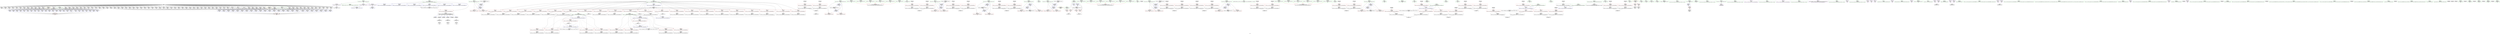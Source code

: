 digraph "SVFG" {
	label="SVFG";

	Node0x56198867ef20 [shape=record,color=grey,label="{NodeID: 0\nNullPtr}"];
	Node0x56198867ef20 -> Node0x56198869d6d0[style=solid];
	Node0x56198867ef20 -> Node0x56198869d7d0[style=solid];
	Node0x56198867ef20 -> Node0x56198869d8a0[style=solid];
	Node0x56198867ef20 -> Node0x56198869d970[style=solid];
	Node0x56198867ef20 -> Node0x56198869da40[style=solid];
	Node0x56198867ef20 -> Node0x56198869db10[style=solid];
	Node0x56198867ef20 -> Node0x56198869dbe0[style=solid];
	Node0x56198867ef20 -> Node0x56198869dcb0[style=solid];
	Node0x56198867ef20 -> Node0x56198869dd80[style=solid];
	Node0x56198867ef20 -> Node0x56198869de50[style=solid];
	Node0x56198867ef20 -> Node0x56198869c560[style=solid];
	Node0x56198867ef20 -> Node0x56198869c5f0[style=solid];
	Node0x56198867ef20 -> Node0x56198869c6c0[style=solid];
	Node0x56198867ef20 -> Node0x56198869c790[style=solid];
	Node0x56198867ef20 -> Node0x56198869c860[style=solid];
	Node0x56198867ef20 -> Node0x56198869c930[style=solid];
	Node0x56198867ef20 -> Node0x56198869ca00[style=solid];
	Node0x56198867ef20 -> Node0x56198869cad0[style=solid];
	Node0x56198867ef20 -> Node0x56198869cba0[style=solid];
	Node0x56198867ef20 -> Node0x56198869cc70[style=solid];
	Node0x56198867ef20 -> Node0x561988699da0[style=solid];
	Node0x56198867ef20 -> Node0x561988699e70[style=solid];
	Node0x56198867ef20 -> Node0x561988699f40[style=solid];
	Node0x56198867ef20 -> Node0x56198869a010[style=solid];
	Node0x56198867ef20 -> Node0x56198869a0e0[style=solid];
	Node0x56198867ef20 -> Node0x56198869a1b0[style=solid];
	Node0x56198867ef20 -> Node0x56198869a280[style=solid];
	Node0x56198867ef20 -> Node0x56198869a350[style=solid];
	Node0x56198867ef20 -> Node0x56198869a420[style=solid];
	Node0x56198867ef20 -> Node0x56198869a4f0[style=solid];
	Node0x56198867ef20 -> Node0x56198869a5c0[style=solid];
	Node0x56198867ef20 -> Node0x56198869a690[style=solid];
	Node0x56198867ef20 -> Node0x5619886cd6c0[style=solid];
	Node0x56198867ef20 -> Node0x5619886cd750[style=solid];
	Node0x56198867ef20 -> Node0x5619886cd7e0[style=solid];
	Node0x56198867ef20 -> Node0x5619886cd870[style=solid];
	Node0x56198867ef20 -> Node0x5619886cd900[style=solid];
	Node0x56198867ef20 -> Node0x5619886cd9d0[style=solid];
	Node0x56198867ef20 -> Node0x5619886cdaa0[style=solid];
	Node0x56198867ef20 -> Node0x5619886cdb70[style=solid];
	Node0x56198867ef20 -> Node0x5619886cdc40[style=solid];
	Node0x56198867ef20 -> Node0x5619886cdd10[style=solid];
	Node0x56198867ef20 -> Node0x5619886cdde0[style=solid];
	Node0x56198867ef20 -> Node0x5619886cdeb0[style=solid];
	Node0x56198867ef20 -> Node0x5619886cdf80[style=solid];
	Node0x56198867ef20 -> Node0x5619886ce050[style=solid];
	Node0x56198867ef20 -> Node0x5619886ce120[style=solid];
	Node0x56198867ef20 -> Node0x5619886ce1f0[style=solid];
	Node0x56198867ef20 -> Node0x5619886ce2c0[style=solid];
	Node0x56198867ef20 -> Node0x5619886ce390[style=solid];
	Node0x56198867ef20 -> Node0x5619886ce460[style=solid];
	Node0x56198867ef20 -> Node0x5619886ce530[style=solid];
	Node0x56198867ef20 -> Node0x5619886ce600[style=solid];
	Node0x56198867ef20 -> Node0x5619886ce6d0[style=solid];
	Node0x56198867ef20 -> Node0x5619886ce7a0[style=solid];
	Node0x56198867ef20 -> Node0x5619886ce870[style=solid];
	Node0x56198867ef20 -> Node0x5619886ce940[style=solid];
	Node0x56198867ef20 -> Node0x5619886cea10[style=solid];
	Node0x56198867ef20 -> Node0x5619886ceae0[style=solid];
	Node0x56198867ef20 -> Node0x5619886cebb0[style=solid];
	Node0x56198867ef20 -> Node0x5619886cec80[style=solid];
	Node0x56198867ef20 -> Node0x5619886ced50[style=solid];
	Node0x56198867ef20 -> Node0x5619886cee20[style=solid];
	Node0x56198867ef20 -> Node0x5619886ceef0[style=solid];
	Node0x56198867ef20 -> Node0x5619886cefc0[style=solid];
	Node0x56198867ef20 -> Node0x5619886cf090[style=solid];
	Node0x56198867ef20 -> Node0x5619886cf160[style=solid];
	Node0x56198867ef20 -> Node0x5619886cf230[style=solid];
	Node0x56198867ef20 -> Node0x5619886cf300[style=solid];
	Node0x56198867ef20 -> Node0x5619886cf3d0[style=solid];
	Node0x56198867ef20 -> Node0x5619886cf4a0[style=solid];
	Node0x56198867ef20 -> Node0x5619886cf570[style=solid];
	Node0x56198867ef20 -> Node0x5619886cf640[style=solid];
	Node0x56198867ef20 -> Node0x5619886cf710[style=solid];
	Node0x56198867ef20 -> Node0x5619886cf7e0[style=solid];
	Node0x56198867ef20 -> Node0x5619886cf8b0[style=solid];
	Node0x56198867ef20 -> Node0x5619886cf980[style=solid];
	Node0x56198867ef20 -> Node0x5619886cfa50[style=solid];
	Node0x56198867ef20 -> Node0x5619886dab40[style=solid];
	Node0x56198876b650 [shape=record,color=black,label="{NodeID: 941\n500 = PHI(65, )\n}"];
	Node0x56198876b650 -> Node0x5619886f1230[style=solid];
	Node0x5619886deae0 [shape=record,color=black,label="{NodeID: 775\nMR_34V_2 = PHI(MR_34V_4, MR_34V_1, )\npts\{371 \}\n}"];
	Node0x5619886deae0 -> Node0x5619886dbef0[style=dashed];
	Node0x5619886d6c50 [shape=record,color=red,label="{NodeID: 277\n163\<--73\n\<--pos\n_Z1fNSt7__cxx1112basic_stringIcSt11char_traitsIcESaIcEEES4_S4_\n}"];
	Node0x5619886d6c50 -> Node0x5619886ccd30[style=solid];
	Node0x56198869c5f0 [shape=record,color=black,label="{NodeID: 111\n614\<--3\n\<--dummyVal\nmain\n}"];
	Node0x56198869c5f0 -> Node0x5619886d1110[style=solid];
	Node0x5619886f3890 [shape=record,color=grey,label="{NodeID: 720\n115 = cmp(109, 114, )\n}"];
	Node0x5619886f3890 -> Node0x5619886f1d30[style=solid];
	Node0x5619886d09c0 [shape=record,color=blue,label="{NodeID: 388\n396\<--176\ncleanup.cond130\<--\nmain\n}"];
	Node0x5619886d09c0 -> Node0x5619886da600[style=dashed];
	Node0x5619886d09c0 -> Node0x5619886da6d0[style=dashed];
	Node0x5619886d09c0 -> Node0x5619886dfee0[style=dashed];
	Node0x56198869b140 [shape=record,color=black,label="{NodeID: 222\n248\<--247\nconv84\<--\n_Z1fNSt7__cxx1112basic_stringIcSt11char_traitsIcESaIcEEES4_S4_\n}"];
	Node0x56198869f840 [shape=record,color=green,label="{NodeID: 56\n346\<--347\nagg.tmp19\<--agg.tmp19_field_insensitive\nmain\n|{<s0>48}}"];
	Node0x56198869f840:s0 -> Node0x5619887683a0[style=solid,color=red];
	Node0x5619886d99d0 [shape=record,color=red,label="{NodeID: 333\n823\<--336\nsel\<--ehselector.slot\nmain\n}"];
	Node0x5619886cf230 [shape=record,color=black,label="{NodeID: 167\n771\<--3\n\<--dummyVal\nmain\n}"];
	Node0x561988683e50 [shape=record,color=green,label="{NodeID: 1\n7\<--1\n__dso_handle\<--dummyObj\nGlob }"];
	Node0x56198876b820 [shape=record,color=black,label="{NodeID: 942\n93 = PHI()\n}"];
	Node0x56198876b820 -> Node0x5619886d7fd0[style=solid];
	Node0x5619886defe0 [shape=record,color=black,label="{NodeID: 776\nMR_36V_2 = PHI(MR_36V_4, MR_36V_1, )\npts\{375 \}\n}"];
	Node0x5619886defe0 -> Node0x5619886dbfc0[style=dashed];
	Node0x5619886d6d20 [shape=record,color=red,label="{NodeID: 278\n168\<--73\n\<--pos\n_Z1fNSt7__cxx1112basic_stringIcSt11char_traitsIcESaIcEEES4_S4_\n}"];
	Node0x5619886d6d20 -> Node0x5619886cced0[style=solid];
	Node0x56198869c6c0 [shape=record,color=black,label="{NodeID: 112\n616\<--3\n\<--dummyVal\nmain\n}"];
	Node0x56198869c6c0 -> Node0x5619886d11e0[style=solid];
	Node0x5619886f3a10 [shape=record,color=grey,label="{NodeID: 721\n135 = cmp(129, 134, )\n}"];
	Node0x5619886d0a90 [shape=record,color=blue,label="{NodeID: 389\n400\<--176\ncleanup.cond134\<--\nmain\n}"];
	Node0x5619886d0a90 -> Node0x5619886da7a0[style=dashed];
	Node0x5619886d0a90 -> Node0x5619886da870[style=dashed];
	Node0x5619886d0a90 -> Node0x56198871f9f0[style=dashed];
	Node0x56198869b210 [shape=record,color=black,label="{NodeID: 223\n251\<--250\nconv86\<--\n_Z1fNSt7__cxx1112basic_stringIcSt11char_traitsIcESaIcEEES4_S4_\n}"];
	Node0x56198869b210 -> Node0x5619886f4190[style=solid];
	Node0x561988682d40 [shape=record,color=green,label="{NodeID: 57\n348\<--349\ncleanup.cond\<--cleanup.cond_field_insensitive\nmain\n}"];
	Node0x561988682d40 -> Node0x5619886d9aa0[style=solid];
	Node0x561988682d40 -> Node0x5619886d9b70[style=solid];
	Node0x561988682d40 -> Node0x5619886dba10[style=solid];
	Node0x561988682d40 -> Node0x5619886dbc80[style=solid];
	Node0x5619886d9aa0 [shape=record,color=red,label="{NodeID: 334\n479\<--348\ncleanup.is_active44\<--cleanup.cond\nmain\n}"];
	Node0x5619886cf300 [shape=record,color=black,label="{NodeID: 168\n772\<--3\n\<--dummyVal\nmain\n}"];
	Node0x5619886cf300 -> Node0x5619886e0d60[style=solid];
	Node0x56198869c470 [shape=record,color=green,label="{NodeID: 2\n8\<--1\n.str\<--dummyObj\nGlob }"];
	Node0x56198876b8f0 [shape=record,color=black,label="{NodeID: 943\n453 = PHI(65, )\n}"];
	Node0x56198876b8f0 -> Node0x5619886a00d0[style=solid];
	Node0x5619886df4e0 [shape=record,color=black,label="{NodeID: 777\nMR_38V_2 = PHI(MR_38V_4, MR_38V_1, )\npts\{379 \}\n}"];
	Node0x5619886df4e0 -> Node0x5619886dc090[style=dashed];
	Node0x5619886d6df0 [shape=record,color=red,label="{NodeID: 279\n178\<--73\n\<--pos\n_Z1fNSt7__cxx1112basic_stringIcSt11char_traitsIcESaIcEEES4_S4_\n}"];
	Node0x5619886d6df0 -> Node0x5619886cd070[style=solid];
	Node0x56198869c790 [shape=record,color=black,label="{NodeID: 113\n619\<--3\n\<--dummyVal\nmain\n}"];
	Node0x5619886f3b90 [shape=record,color=grey,label="{NodeID: 722\n103 = cmp(97, 102, )\n}"];
	Node0x5619886d0b60 [shape=record,color=blue,label="{NodeID: 390\n324\<--592\nt\<--inc\nmain\n}"];
	Node0x5619886d0b60 -> Node0x5619886dd6e0[style=dashed];
	Node0x56198869b2e0 [shape=record,color=black,label="{NodeID: 224\n259\<--258\nconv92\<--\n_Z1fNSt7__cxx1112basic_stringIcSt11char_traitsIcESaIcEEES4_S4_\n}"];
	Node0x561988682e10 [shape=record,color=green,label="{NodeID: 58\n350\<--351\nagg.tmp21\<--agg.tmp21_field_insensitive\nmain\n|{<s0>48}}"];
	Node0x561988682e10:s0 -> Node0x561988768ec0[style=solid,color=red];
	Node0x5619886d9b70 [shape=record,color=red,label="{NodeID: 335\n654\<--348\ncleanup.is_active48\<--cleanup.cond\nmain\n}"];
	Node0x5619886cf3d0 [shape=record,color=black,label="{NodeID: 169\n774\<--3\n\<--dummyVal\nmain\n}"];
	Node0x5619886cf3d0 -> Node0x5619886e0e30[style=solid];
	Node0x56198869a820 [shape=record,color=green,label="{NodeID: 3\n10\<--1\n.str.1\<--dummyObj\nGlob }"];
	Node0x56198876ba60 [shape=record,color=black,label="{NodeID: 944\n48 = PHI()\n}"];
	Node0x5619886df9e0 [shape=record,color=black,label="{NodeID: 778\nMR_40V_2 = PHI(MR_40V_4, MR_40V_1, )\npts\{393 \}\n}"];
	Node0x5619886df9e0 -> Node0x5619886d0680[style=dashed];
	Node0x5619886d6ec0 [shape=record,color=red,label="{NodeID: 280\n183\<--73\n\<--pos\n_Z1fNSt7__cxx1112basic_stringIcSt11char_traitsIcESaIcEEES4_S4_\n}"];
	Node0x5619886d6ec0 -> Node0x5619886cd140[style=solid];
	Node0x56198869c860 [shape=record,color=black,label="{NodeID: 114\n620\<--3\n\<--dummyVal\nmain\n}"];
	Node0x56198869c860 -> Node0x5619886d12b0[style=solid];
	Node0x5619886f3d10 [shape=record,color=grey,label="{NodeID: 723\n161 = cmp(155, 160, )\n}"];
	Node0x5619886d0c30 [shape=record,color=blue,label="{NodeID: 391\n334\<--596\nexn.slot\<--\nmain\n}"];
	Node0x5619886d0c30 -> Node0x5619886d9900[style=dashed];
	Node0x56198869b3b0 [shape=record,color=black,label="{NodeID: 225\n262\<--261\nconv94\<--\n_Z1fNSt7__cxx1112basic_stringIcSt11char_traitsIcESaIcEEES4_S4_\n}"];
	Node0x56198869b3b0 -> Node0x5619886f4310[style=solid];
	Node0x561988682ee0 [shape=record,color=green,label="{NodeID: 59\n352\<--353\ncleanup.cond24\<--cleanup.cond24_field_insensitive\nmain\n}"];
	Node0x561988682ee0 -> Node0x5619886d9c40[style=solid];
	Node0x561988682ee0 -> Node0x5619886d9d10[style=solid];
	Node0x561988682ee0 -> Node0x5619886dbae0[style=solid];
	Node0x561988682ee0 -> Node0x5619886dbd50[style=solid];
	Node0x5619886d9c40 [shape=record,color=red,label="{NodeID: 336\n475\<--352\ncleanup.is_active37\<--cleanup.cond24\nmain\n}"];
	Node0x5619886cf4a0 [shape=record,color=black,label="{NodeID: 170\n777\<--3\n\<--dummyVal\nmain\n}"];
	Node0x56198867ee00 [shape=record,color=green,label="{NodeID: 4\n12\<--1\n__PRETTY_FUNCTION__._Z1fNSt7__cxx1112basic_stringIcSt11char_traitsIcESaIcEEES4_S4_\<--dummyObj\nGlob }"];
	Node0x56198876bb30 [shape=record,color=black,label="{NodeID: 945\n107 = PHI()\n}"];
	Node0x56198876bb30 -> Node0x5619886d8170[style=solid];
	Node0x5619886dfee0 [shape=record,color=black,label="{NodeID: 779\nMR_42V_2 = PHI(MR_42V_4, MR_42V_1, )\npts\{397 \}\n}"];
	Node0x5619886dfee0 -> Node0x5619886d0750[style=dashed];
	Node0x5619886d6f90 [shape=record,color=red,label="{NodeID: 281\n188\<--73\n\<--pos\n_Z1fNSt7__cxx1112basic_stringIcSt11char_traitsIcESaIcEEES4_S4_\n}"];
	Node0x5619886d6f90 -> Node0x5619886cd210[style=solid];
	Node0x56198869c930 [shape=record,color=black,label="{NodeID: 115\n622\<--3\n\<--dummyVal\nmain\n}"];
	Node0x56198869c930 -> Node0x5619886d1380[style=solid];
	Node0x5619886f3e90 [shape=record,color=grey,label="{NodeID: 724\n149 = cmp(143, 148, )\n}"];
	Node0x5619886d0d00 [shape=record,color=blue,label="{NodeID: 392\n336\<--598\nehselector.slot\<--\nmain\n}"];
	Node0x5619886d0d00 -> Node0x5619886d99d0[style=dashed];
	Node0x56198869b480 [shape=record,color=black,label="{NodeID: 226\n264\<--263\nconv95\<--\n_Z1fNSt7__cxx1112basic_stringIcSt11char_traitsIcESaIcEEES4_S4_\n}"];
	Node0x561988682fb0 [shape=record,color=green,label="{NodeID: 60\n354\<--355\nagg.tmp25\<--agg.tmp25_field_insensitive\nmain\n|{<s0>48}}"];
	Node0x561988682fb0:s0 -> Node0x561988769110[style=solid,color=red];
	Node0x5619886d9d10 [shape=record,color=red,label="{NodeID: 337\n649\<--352\ncleanup.is_active41\<--cleanup.cond24\nmain\n}"];
	Node0x5619886cf570 [shape=record,color=black,label="{NodeID: 171\n778\<--3\n\<--dummyVal\nmain\n}"];
	Node0x5619886cf570 -> Node0x5619886e0f00[style=solid];
	Node0x561988697af0 [shape=record,color=green,label="{NodeID: 5\n14\<--1\n.str.2\<--dummyObj\nGlob }"];
	Node0x56198876bc00 [shape=record,color=black,label="{NodeID: 946\n112 = PHI()\n}"];
	Node0x56198876bc00 -> Node0x5619886d8240[style=solid];
	Node0x56198871f9f0 [shape=record,color=black,label="{NodeID: 780\nMR_44V_2 = PHI(MR_44V_4, MR_44V_1, )\npts\{401 \}\n}"];
	Node0x56198871f9f0 -> Node0x5619886d0820[style=dashed];
	Node0x5619886d7060 [shape=record,color=red,label="{NodeID: 282\n193\<--73\n\<--pos\n_Z1fNSt7__cxx1112basic_stringIcSt11char_traitsIcESaIcEEES4_S4_\n}"];
	Node0x5619886d7060 -> Node0x5619886cd3b0[style=solid];
	Node0x56198869ca00 [shape=record,color=black,label="{NodeID: 116\n625\<--3\n\<--dummyVal\nmain\n}"];
	Node0x5619886f4010 [shape=record,color=grey,label="{NodeID: 725\n214 = cmp(208, 213, )\n}"];
	Node0x5619886d0dd0 [shape=record,color=blue,label="{NodeID: 393\n334\<--602\nexn.slot\<--\nmain\n}"];
	Node0x5619886d0dd0 -> Node0x5619886d9900[style=dashed];
	Node0x56198869b550 [shape=record,color=black,label="{NodeID: 227\n267\<--266\nconv97\<--\n_Z1fNSt7__cxx1112basic_stringIcSt11char_traitsIcESaIcEEES4_S4_\n}"];
	Node0x56198869b550 -> Node0x5619886f4310[style=solid];
	Node0x561988683080 [shape=record,color=green,label="{NodeID: 61\n356\<--357\ncleanup.cond28\<--cleanup.cond28_field_insensitive\nmain\n}"];
	Node0x561988683080 -> Node0x5619886d9de0[style=solid];
	Node0x561988683080 -> Node0x5619886d9eb0[style=solid];
	Node0x561988683080 -> Node0x5619886dbbb0[style=solid];
	Node0x561988683080 -> Node0x5619886dbe20[style=solid];
	Node0x5619886d9de0 [shape=record,color=red,label="{NodeID: 338\n469\<--356\ncleanup.is_active\<--cleanup.cond28\nmain\n}"];
	Node0x5619886cf640 [shape=record,color=black,label="{NodeID: 172\n780\<--3\n\<--dummyVal\nmain\n}"];
	Node0x5619886cf640 -> Node0x5619886e0fd0[style=solid];
	Node0x5619886979d0 [shape=record,color=green,label="{NodeID: 6\n16\<--1\n.str.3\<--dummyObj\nGlob }"];
	Node0x56198876bcd0 [shape=record,color=black,label="{NodeID: 947\n127 = PHI()\n}"];
	Node0x56198876bcd0 -> Node0x5619886d8310[style=solid];
	Node0x5619886d7130 [shape=record,color=red,label="{NodeID: 283\n200\<--73\n\<--pos\n_Z1fNSt7__cxx1112basic_stringIcSt11char_traitsIcESaIcEEES4_S4_\n}"];
	Node0x5619886d7130 -> Node0x5619886f2f90[style=solid];
	Node0x56198869cad0 [shape=record,color=black,label="{NodeID: 117\n626\<--3\n\<--dummyVal\nmain\n}"];
	Node0x56198869cad0 -> Node0x5619886d1450[style=solid];
	Node0x5619886f4190 [shape=record,color=grey,label="{NodeID: 726\n252 = cmp(246, 251, )\n}"];
	Node0x5619886d0ea0 [shape=record,color=blue,label="{NodeID: 394\n336\<--604\nehselector.slot\<--\nmain\n}"];
	Node0x5619886d0ea0 -> Node0x5619886d99d0[style=dashed];
	Node0x56198869b620 [shape=record,color=black,label="{NodeID: 228\n275\<--274\nconv102\<--\n_Z1fNSt7__cxx1112basic_stringIcSt11char_traitsIcESaIcEEES4_S4_\n}"];
	Node0x561988683150 [shape=record,color=green,label="{NodeID: 62\n358\<--359\nref.tmp\<--ref.tmp_field_insensitive\nmain\n}"];
	Node0x5619886d9eb0 [shape=record,color=red,label="{NodeID: 339\n644\<--356\ncleanup.is_active34\<--cleanup.cond28\nmain\n}"];
	Node0x5619886cf710 [shape=record,color=black,label="{NodeID: 173\n805\<--3\n\<--dummyVal\nmain\n}"];
	Node0x56198867f630 [shape=record,color=green,label="{NodeID: 7\n18\<--1\nstdin\<--dummyObj\nGlob }"];
	Node0x56198876bdd0 [shape=record,color=black,label="{NodeID: 948\n153 = PHI()\n}"];
	Node0x56198876bdd0 -> Node0x5619886d8650[style=solid];
	Node0x5619886d7200 [shape=record,color=red,label="{NodeID: 284\n242\<--73\n\<--pos\n_Z1fNSt7__cxx1112basic_stringIcSt11char_traitsIcESaIcEEES4_S4_\n}"];
	Node0x5619886d7200 -> Node0x56198869afa0[style=solid];
	Node0x56198869cba0 [shape=record,color=black,label="{NodeID: 118\n628\<--3\n\<--dummyVal\nmain\n}"];
	Node0x56198869cba0 -> Node0x5619886d1520[style=solid];
	Node0x5619886f4310 [shape=record,color=grey,label="{NodeID: 727\n268 = cmp(262, 267, )\n}"];
	Node0x5619886d0f70 [shape=record,color=blue,label="{NodeID: 395\n334\<--608\nexn.slot\<--\nmain\n}"];
	Node0x5619886d0f70 -> Node0x5619886d9900[style=dashed];
	Node0x56198869b6f0 [shape=record,color=black,label="{NodeID: 229\n278\<--277\nconv104\<--\n_Z1fNSt7__cxx1112basic_stringIcSt11char_traitsIcESaIcEEES4_S4_\n}"];
	Node0x56198869b6f0 -> Node0x5619886f4490[style=solid];
	Node0x561988683220 [shape=record,color=green,label="{NodeID: 63\n360\<--361\nb\<--b_field_insensitive\nmain\n}"];
	Node0x5619886d9f80 [shape=record,color=red,label="{NodeID: 340\n518\<--370\ncleanup.is_active101\<--cleanup.cond69\nmain\n}"];
	Node0x5619886cf7e0 [shape=record,color=black,label="{NodeID: 174\n806\<--3\n\<--dummyVal\nmain\n}"];
	Node0x5619886cf7e0 -> Node0x5619886e10a0[style=solid];
	Node0x56198867f6c0 [shape=record,color=green,label="{NodeID: 8\n19\<--1\n.str.4\<--dummyObj\nGlob }"];
	Node0x56198876bed0 [shape=record,color=black,label="{NodeID: 949\n158 = PHI()\n}"];
	Node0x56198876bed0 -> Node0x5619886d8720[style=solid];
	Node0x5619886d72d0 [shape=record,color=red,label="{NodeID: 285\n247\<--73\n\<--pos\n_Z1fNSt7__cxx1112basic_stringIcSt11char_traitsIcESaIcEEES4_S4_\n}"];
	Node0x5619886d72d0 -> Node0x56198869b140[style=solid];
	Node0x56198869cc70 [shape=record,color=black,label="{NodeID: 119\n631\<--3\n\<--dummyVal\nmain\n}"];
	Node0x5619886f4490 [shape=record,color=grey,label="{NodeID: 728\n281 = cmp(278, 280, )\n}"];
	Node0x5619886d1040 [shape=record,color=blue,label="{NodeID: 396\n336\<--610\nehselector.slot\<--\nmain\n}"];
	Node0x5619886d1040 -> Node0x5619886d99d0[style=dashed];
	Node0x56198869b7c0 [shape=record,color=black,label="{NodeID: 230\n280\<--279\nconv105\<--\n_Z1fNSt7__cxx1112basic_stringIcSt11char_traitsIcESaIcEEES4_S4_\n}"];
	Node0x56198869b7c0 -> Node0x5619886f4490[style=solid];
	Node0x5619886832f0 [shape=record,color=green,label="{NodeID: 64\n362\<--363\nagg.tmp54\<--agg.tmp54_field_insensitive\nmain\n|{<s0>61}}"];
	Node0x5619886832f0:s0 -> Node0x5619887683a0[style=solid,color=red];
	Node0x5619886da050 [shape=record,color=red,label="{NodeID: 341\n724\<--370\ncleanup.is_active105\<--cleanup.cond69\nmain\n}"];
	Node0x5619886cf8b0 [shape=record,color=black,label="{NodeID: 175\n808\<--3\n\<--dummyVal\nmain\n}"];
	Node0x5619886cf8b0 -> Node0x5619886e1170[style=solid];
	Node0x561988682810 [shape=record,color=green,label="{NodeID: 9\n21\<--1\n.str.5\<--dummyObj\nGlob }"];
	Node0x56198876bfd0 [shape=record,color=black,label="{NodeID: 950\n165 = PHI()\n}"];
	Node0x56198876bfd0 -> Node0x5619886d87f0[style=solid];
	Node0x5619886d73a0 [shape=record,color=red,label="{NodeID: 286\n254\<--73\n\<--pos\n_Z1fNSt7__cxx1112basic_stringIcSt11char_traitsIcESaIcEEES4_S4_\n}"];
	Node0x5619886d73a0 -> Node0x5619886f3410[style=solid];
	Node0x561988699da0 [shape=record,color=black,label="{NodeID: 120\n632\<--3\n\<--dummyVal\nmain\n}"];
	Node0x561988699da0 -> Node0x5619886d15f0[style=solid];
	Node0x5619886f4610 [shape=record,color=grey,label="{NodeID: 729\n236 = cmp(233, 235, )\n}"];
	Node0x5619886d1110 [shape=record,color=blue,label="{NodeID: 397\n334\<--614\nexn.slot\<--\nmain\n}"];
	Node0x5619886d1110 -> Node0x5619886d9900[style=dashed];
	Node0x5619886d46a0 [shape=record,color=black,label="{NodeID: 231\n284\<--283\nconv108\<--\n_Z1fNSt7__cxx1112basic_stringIcSt11char_traitsIcESaIcEEES4_S4_\n}"];
	Node0x5619886833c0 [shape=record,color=green,label="{NodeID: 65\n364\<--365\nagg.tmp57\<--agg.tmp57_field_insensitive\nmain\n|{<s0>61}}"];
	Node0x5619886833c0:s0 -> Node0x561988768ec0[style=solid,color=red];
	Node0x5619886da120 [shape=record,color=red,label="{NodeID: 342\n514\<--374\ncleanup.is_active94\<--cleanup.cond73\nmain\n}"];
	Node0x5619886cf980 [shape=record,color=black,label="{NodeID: 176\n824\<--3\nlpad.val\<--dummyVal\nmain\n}"];
	Node0x5619886828a0 [shape=record,color=green,label="{NodeID: 10\n23\<--1\nstdout\<--dummyObj\nGlob }"];
	Node0x56198876c0d0 [shape=record,color=black,label="{NodeID: 951\n170 = PHI()\n}"];
	Node0x56198876c0d0 -> Node0x5619886d88c0[style=solid];
	Node0x5619886d7470 [shape=record,color=red,label="{NodeID: 287\n234\<--75\n\<--x\n_Z1fNSt7__cxx1112basic_stringIcSt11char_traitsIcESaIcEEES4_S4_\n}"];
	Node0x5619886d7470 -> Node0x56198869aed0[style=solid];
	Node0x561988699e70 [shape=record,color=black,label="{NodeID: 121\n634\<--3\n\<--dummyVal\nmain\n}"];
	Node0x561988699e70 -> Node0x5619886d16c0[style=solid];
	Node0x5619886f4790 [shape=record,color=grey,label="{NodeID: 730\n423 = cmp(421, 422, )\n}"];
	Node0x5619886d11e0 [shape=record,color=blue,label="{NodeID: 398\n336\<--616\nehselector.slot\<--\nmain\n}"];
	Node0x5619886d11e0 -> Node0x5619886d99d0[style=dashed];
	Node0x5619886d4730 [shape=record,color=black,label="{NodeID: 232\n287\<--286\nconv110\<--\n_Z1fNSt7__cxx1112basic_stringIcSt11char_traitsIcESaIcEEES4_S4_\n}"];
	Node0x5619886d4730 -> Node0x5619886f4910[style=solid];
	Node0x561988683490 [shape=record,color=green,label="{NodeID: 66\n366\<--367\nagg.tmp60\<--agg.tmp60_field_insensitive\nmain\n|{<s0>61}}"];
	Node0x561988683490:s0 -> Node0x561988769110[style=solid,color=red];
	Node0x5619886da1f0 [shape=record,color=red,label="{NodeID: 343\n719\<--374\ncleanup.is_active98\<--cleanup.cond73\nmain\n}"];
	Node0x5619886cfa50 [shape=record,color=black,label="{NodeID: 177\n825\<--3\nlpad.val189\<--dummyVal\nmain\n}"];
	Node0x561988698180 [shape=record,color=green,label="{NodeID: 11\n24\<--1\n.str.6\<--dummyObj\nGlob }"];
	Node0x56198876c1d0 [shape=record,color=black,label="{NodeID: 952\n83 = PHI()\n}"];
	Node0x56198876c1d0 -> Node0x5619886cfbf0[style=solid];
	Node0x5619886d7540 [shape=record,color=red,label="{NodeID: 288\n288\<--75\n\<--x\n_Z1fNSt7__cxx1112basic_stringIcSt11char_traitsIcESaIcEEES4_S4_\n}"];
	Node0x5619886d7540 -> Node0x5619886d4800[style=solid];
	Node0x561988699f40 [shape=record,color=black,label="{NodeID: 122\n637\<--3\n\<--dummyVal\nmain\n}"];
	Node0x5619886f4910 [shape=record,color=grey,label="{NodeID: 731\n290 = cmp(287, 289, )\n}"];
	Node0x5619886d12b0 [shape=record,color=blue,label="{NodeID: 399\n334\<--620\nexn.slot\<--\nmain\n}"];
	Node0x5619886d12b0 -> Node0x5619886d9900[style=dashed];
	Node0x5619886d4800 [shape=record,color=black,label="{NodeID: 233\n289\<--288\nconv111\<--\n_Z1fNSt7__cxx1112basic_stringIcSt11char_traitsIcESaIcEEES4_S4_\n}"];
	Node0x5619886d4800 -> Node0x5619886f4910[style=solid];
	Node0x561988683560 [shape=record,color=green,label="{NodeID: 67\n368\<--369\nagg.tmp67\<--agg.tmp67_field_insensitive\nmain\n|{<s0>65}}"];
	Node0x561988683560:s0 -> Node0x5619887683a0[style=solid,color=red];
	Node0x5619886da2c0 [shape=record,color=red,label="{NodeID: 344\n510\<--378\ncleanup.is_active87\<--cleanup.cond77\nmain\n}"];
	Node0x5619886cfb20 [shape=record,color=black,label="{NodeID: 178\n49\<--50\n\<--_ZNSt8ios_base4InitD1Ev\nCan only get source location for instruction, argument, global var or function.}"];
	Node0x561988697bf0 [shape=record,color=green,label="{NodeID: 12\n26\<--1\n_ZSt3cin\<--dummyObj\nGlob }"];
	Node0x56198876c2d0 [shape=record,color=black,label="{NodeID: 953\n100 = PHI()\n}"];
	Node0x56198876c2d0 -> Node0x5619886d80a0[style=solid];
	Node0x5619886d7610 [shape=record,color=red,label="{NodeID: 289\n225\<--77\n\<--y\n_Z1fNSt7__cxx1112basic_stringIcSt11char_traitsIcESaIcEEES4_S4_\n}"];
	Node0x5619886d7610 -> Node0x56198869ac60[style=solid];
	Node0x56198869a010 [shape=record,color=black,label="{NodeID: 123\n638\<--3\n\<--dummyVal\nmain\n}"];
	Node0x56198869a010 -> Node0x5619886d1790[style=solid];
	Node0x5619886f4a90 [shape=record,color=grey,label="{NodeID: 732\n198 = cmp(192, 197, )\n}"];
	Node0x5619886d1380 [shape=record,color=blue,label="{NodeID: 400\n336\<--622\nehselector.slot\<--\nmain\n}"];
	Node0x5619886d1380 -> Node0x5619886d99d0[style=dashed];
	Node0x5619886d48d0 [shape=record,color=black,label="{NodeID: 234\n65\<--305\n_Z1fNSt7__cxx1112basic_stringIcSt11char_traitsIcESaIcEEES4_S4__ret\<--\n_Z1fNSt7__cxx1112basic_stringIcSt11char_traitsIcESaIcEEES4_S4_\n|{<s0>44|<s1>48|<s2>61|<s3>65|<s4>78|<s5>82}}"];
	Node0x5619886d48d0:s0 -> Node0x561988763ec0[style=solid,color=blue];
	Node0x5619886d48d0:s1 -> Node0x56198876b8f0[style=solid,color=blue];
	Node0x5619886d48d0:s2 -> Node0x56198876b510[style=solid,color=blue];
	Node0x5619886d48d0:s3 -> Node0x56198876b650[style=solid,color=blue];
	Node0x5619886d48d0:s4 -> Node0x56198876b370[style=solid,color=blue];
	Node0x5619886d48d0:s5 -> Node0x561988767ba0[style=solid,color=blue];
	Node0x561988683630 [shape=record,color=green,label="{NodeID: 68\n370\<--371\ncleanup.cond69\<--cleanup.cond69_field_insensitive\nmain\n}"];
	Node0x561988683630 -> Node0x5619886d9f80[style=solid];
	Node0x561988683630 -> Node0x5619886da050[style=solid];
	Node0x561988683630 -> Node0x5619886dbef0[style=solid];
	Node0x561988683630 -> Node0x5619886dc160[style=solid];
	Node0x5619886da390 [shape=record,color=red,label="{NodeID: 345\n714\<--378\ncleanup.is_active91\<--cleanup.cond77\nmain\n}"];
	Node0x5619886cfbf0 [shape=record,color=black,label="{NodeID: 179\n86\<--83\nconv\<--call\n_Z1fNSt7__cxx1112basic_stringIcSt11char_traitsIcESaIcEEES4_S4_\n}"];
	Node0x5619886cfbf0 -> Node0x5619886dac40[style=solid];
	Node0x561988697cc0 [shape=record,color=green,label="{NodeID: 13\n27\<--1\n.str.7\<--dummyObj\nGlob }"];
	Node0x56198876c3d0 [shape=record,color=black,label="{NodeID: 954\n231 = PHI()\n}"];
	Node0x56198876c3d0 -> Node0x5619886d8f40[style=solid];
	Node0x5619886d76e0 [shape=record,color=red,label="{NodeID: 290\n279\<--77\n\<--y\n_Z1fNSt7__cxx1112basic_stringIcSt11char_traitsIcESaIcEEES4_S4_\n}"];
	Node0x5619886d76e0 -> Node0x56198869b7c0[style=solid];
	Node0x56198869a0e0 [shape=record,color=black,label="{NodeID: 124\n640\<--3\n\<--dummyVal\nmain\n}"];
	Node0x56198869a0e0 -> Node0x5619886d1860[style=solid];
	Node0x5619886f4c10 [shape=record,color=grey,label="{NodeID: 733\n227 = cmp(224, 226, )\n}"];
	Node0x5619886d1450 [shape=record,color=blue,label="{NodeID: 401\n334\<--626\nexn.slot\<--\nmain\n}"];
	Node0x5619886d1450 -> Node0x5619886d9900[style=dashed];
	Node0x5619886d49a0 [shape=record,color=black,label="{NodeID: 235\n408\<--405\ncall\<--\nmain\n}"];
	Node0x561988683700 [shape=record,color=green,label="{NodeID: 69\n372\<--373\nagg.tmp70\<--agg.tmp70_field_insensitive\nmain\n|{<s0>65}}"];
	Node0x561988683700:s0 -> Node0x561988768ec0[style=solid,color=red];
	Node0x561988734a10 [shape=record,color=black,label="{NodeID: 844\nMR_6V_3 = PHI(MR_6V_4, MR_6V_2, )\npts\{74 \}\n}"];
	Node0x561988734a10 -> Node0x5619886d6360[style=dashed];
	Node0x561988734a10 -> Node0x5619886d6430[style=dashed];
	Node0x561988734a10 -> Node0x5619886d6500[style=dashed];
	Node0x561988734a10 -> Node0x5619886d65d0[style=dashed];
	Node0x561988734a10 -> Node0x5619886d66a0[style=dashed];
	Node0x561988734a10 -> Node0x5619886d6770[style=dashed];
	Node0x561988734a10 -> Node0x5619886d6840[style=dashed];
	Node0x561988734a10 -> Node0x5619886d6910[style=dashed];
	Node0x561988734a10 -> Node0x5619886d69e0[style=dashed];
	Node0x561988734a10 -> Node0x5619886d6ab0[style=dashed];
	Node0x561988734a10 -> Node0x5619886d6b80[style=dashed];
	Node0x561988734a10 -> Node0x5619886d6c50[style=dashed];
	Node0x561988734a10 -> Node0x5619886d6d20[style=dashed];
	Node0x561988734a10 -> Node0x5619886d6df0[style=dashed];
	Node0x561988734a10 -> Node0x5619886d6ec0[style=dashed];
	Node0x561988734a10 -> Node0x5619886d6f90[style=dashed];
	Node0x561988734a10 -> Node0x5619886d7060[style=dashed];
	Node0x561988734a10 -> Node0x5619886d7130[style=dashed];
	Node0x561988734a10 -> Node0x5619886d7200[style=dashed];
	Node0x561988734a10 -> Node0x5619886d72d0[style=dashed];
	Node0x561988734a10 -> Node0x5619886d73a0[style=dashed];
	Node0x561988734a10 -> Node0x5619886dade0[style=dashed];
	Node0x5619886da460 [shape=record,color=red,label="{NodeID: 346\n557\<--392\ncleanup.is_active158\<--cleanup.cond126\nmain\n}"];
	Node0x5619886cfcc0 [shape=record,color=black,label="{NodeID: 180\n92\<--91\nconv1\<--\n_Z1fNSt7__cxx1112basic_stringIcSt11char_traitsIcESaIcEEES4_S4_\n}"];
	Node0x56198867f7d0 [shape=record,color=green,label="{NodeID: 14\n29\<--1\n.str.8\<--dummyObj\nGlob }"];
	Node0x56198876c4d0 [shape=record,color=black,label="{NodeID: 955\n244 = PHI()\n}"];
	Node0x56198876c4d0 -> Node0x5619886d9010[style=solid];
	Node0x5619886d77b0 [shape=record,color=red,label="{NodeID: 291\n204\<--79\n\<--pos2\n_Z1fNSt7__cxx1112basic_stringIcSt11char_traitsIcESaIcEEES4_S4_\n}"];
	Node0x5619886d77b0 -> Node0x5619886cd550[style=solid];
	Node0x56198869a1b0 [shape=record,color=black,label="{NodeID: 125\n665\<--3\n\<--dummyVal\nmain\n}"];
	Node0x5619886d1520 [shape=record,color=blue,label="{NodeID: 402\n336\<--628\nehselector.slot\<--\nmain\n}"];
	Node0x5619886d1520 -> Node0x5619886d99d0[style=dashed];
	Node0x5619886d4a70 [shape=record,color=black,label="{NodeID: 236\n414\<--411\ncall1\<--\nmain\n}"];
	Node0x5619886837d0 [shape=record,color=green,label="{NodeID: 70\n374\<--375\ncleanup.cond73\<--cleanup.cond73_field_insensitive\nmain\n}"];
	Node0x5619886837d0 -> Node0x5619886da120[style=solid];
	Node0x5619886837d0 -> Node0x5619886da1f0[style=solid];
	Node0x5619886837d0 -> Node0x5619886dbfc0[style=solid];
	Node0x5619886837d0 -> Node0x5619886dc230[style=solid];
	Node0x5619886da530 [shape=record,color=red,label="{NodeID: 347\n794\<--392\ncleanup.is_active162\<--cleanup.cond126\nmain\n}"];
	Node0x5619886cfd90 [shape=record,color=black,label="{NodeID: 181\n97\<--96\nconv3\<--\n_Z1fNSt7__cxx1112basic_stringIcSt11char_traitsIcESaIcEEES4_S4_\n}"];
	Node0x5619886cfd90 -> Node0x5619886f3b90[style=solid];
	Node0x56198867f8a0 [shape=record,color=green,label="{NodeID: 15\n31\<--1\n.str.9\<--dummyObj\nGlob }"];
	Node0x56198876c5d0 [shape=record,color=black,label="{NodeID: 956\n249 = PHI()\n}"];
	Node0x56198876c5d0 -> Node0x5619886d90e0[style=solid];
	Node0x5619886d7880 [shape=record,color=red,label="{NodeID: 292\n209\<--79\n\<--pos2\n_Z1fNSt7__cxx1112basic_stringIcSt11char_traitsIcESaIcEEES4_S4_\n}"];
	Node0x5619886d7880 -> Node0x56198869a920[style=solid];
	Node0x56198869a280 [shape=record,color=black,label="{NodeID: 126\n666\<--3\n\<--dummyVal\nmain\n}"];
	Node0x56198869a280 -> Node0x5619886d1930[style=solid];
	Node0x5619886d15f0 [shape=record,color=blue,label="{NodeID: 403\n334\<--632\nexn.slot\<--\nmain\n}"];
	Node0x5619886d15f0 -> Node0x5619886d9900[style=dashed];
	Node0x5619886d4b40 [shape=record,color=black,label="{NodeID: 237\n456\<--455\n\<--\nmain\n}"];
	Node0x5619886838a0 [shape=record,color=green,label="{NodeID: 71\n376\<--377\nagg.tmp74\<--agg.tmp74_field_insensitive\nmain\n|{<s0>65}}"];
	Node0x5619886838a0:s0 -> Node0x561988769110[style=solid,color=red];
	Node0x5619886da600 [shape=record,color=red,label="{NodeID: 348\n553\<--396\ncleanup.is_active151\<--cleanup.cond130\nmain\n}"];
	Node0x5619886cfe60 [shape=record,color=black,label="{NodeID: 182\n99\<--98\nconv4\<--\n_Z1fNSt7__cxx1112basic_stringIcSt11char_traitsIcESaIcEEES4_S4_\n}"];
	Node0x5619886825d0 [shape=record,color=green,label="{NodeID: 16\n33\<--1\n_ZSt4cout\<--dummyObj\nGlob }"];
	Node0x56198876c6d0 [shape=record,color=black,label="{NodeID: 957\n260 = PHI()\n}"];
	Node0x56198876c6d0 -> Node0x5619886d91b0[style=solid];
	Node0x5619886d7950 [shape=record,color=red,label="{NodeID: 293\n216\<--79\n\<--pos2\n_Z1fNSt7__cxx1112basic_stringIcSt11char_traitsIcESaIcEEES4_S4_\n}"];
	Node0x5619886d7950 -> Node0x5619886f3290[style=solid];
	Node0x56198869a350 [shape=record,color=black,label="{NodeID: 127\n668\<--3\n\<--dummyVal\nmain\n}"];
	Node0x56198869a350 -> Node0x5619886d1a00[style=solid];
	Node0x5619886d16c0 [shape=record,color=blue,label="{NodeID: 404\n336\<--634\nehselector.slot\<--\nmain\n}"];
	Node0x5619886d16c0 -> Node0x5619886d99d0[style=dashed];
	Node0x5619886d4c10 [shape=record,color=black,label="{NodeID: 238\n503\<--502\n\<--\nmain\n}"];
	Node0x561988683970 [shape=record,color=green,label="{NodeID: 72\n378\<--379\ncleanup.cond77\<--cleanup.cond77_field_insensitive\nmain\n}"];
	Node0x561988683970 -> Node0x5619886da2c0[style=solid];
	Node0x561988683970 -> Node0x5619886da390[style=solid];
	Node0x561988683970 -> Node0x5619886dc090[style=solid];
	Node0x561988683970 -> Node0x5619886dc300[style=solid];
	Node0x5619886da6d0 [shape=record,color=red,label="{NodeID: 349\n789\<--396\ncleanup.is_active155\<--cleanup.cond130\nmain\n}"];
	Node0x5619886cff30 [shape=record,color=black,label="{NodeID: 183\n102\<--101\nconv6\<--\n_Z1fNSt7__cxx1112basic_stringIcSt11char_traitsIcESaIcEEES4_S4_\n}"];
	Node0x5619886cff30 -> Node0x5619886f3b90[style=solid];
	Node0x5619886826a0 [shape=record,color=green,label="{NodeID: 17\n34\<--1\n.str.10\<--dummyObj\nGlob }"];
	Node0x56198876c7d0 [shape=record,color=black,label="{NodeID: 958\n132 = PHI()\n}"];
	Node0x56198876c7d0 -> Node0x5619886d83e0[style=solid];
	Node0x5619886d7a20 [shape=record,color=red,label="{NodeID: 294\n220\<--79\n\<--pos2\n_Z1fNSt7__cxx1112basic_stringIcSt11char_traitsIcESaIcEEES4_S4_\n}"];
	Node0x5619886d7a20 -> Node0x56198869aac0[style=solid];
	Node0x56198869a420 [shape=record,color=black,label="{NodeID: 128\n671\<--3\n\<--dummyVal\nmain\n}"];
	Node0x5619886d1790 [shape=record,color=blue,label="{NodeID: 405\n334\<--638\nexn.slot\<--\nmain\n}"];
	Node0x5619886d1790 -> Node0x5619886d9900[style=dashed];
	Node0x5619886d4ce0 [shape=record,color=black,label="{NodeID: 239\n542\<--541\n\<--\nmain\n}"];
	Node0x56198869e1e0 [shape=record,color=green,label="{NodeID: 73\n380\<--381\nref.tmp83\<--ref.tmp83_field_insensitive\nmain\n}"];
	Node0x5619886da7a0 [shape=record,color=red,label="{NodeID: 350\n549\<--400\ncleanup.is_active144\<--cleanup.cond134\nmain\n}"];
	Node0x5619886d0000 [shape=record,color=black,label="{NodeID: 184\n106\<--105\nconv7\<--\n_Z1fNSt7__cxx1112basic_stringIcSt11char_traitsIcESaIcEEES4_S4_\n}"];
	Node0x561988697720 [shape=record,color=green,label="{NodeID: 18\n37\<--1\n\<--dummyObj\nCan only get source location for instruction, argument, global var or function.}"];
	Node0x56198876c8d0 [shape=record,color=black,label="{NodeID: 959\n141 = PHI()\n}"];
	Node0x56198876c8d0 -> Node0x5619886d84b0[style=solid];
	Node0x5619886d7af0 [shape=record,color=red,label="{NodeID: 295\n229\<--79\n\<--pos2\n_Z1fNSt7__cxx1112basic_stringIcSt11char_traitsIcESaIcEEES4_S4_\n}"];
	Node0x5619886d7af0 -> Node0x56198869ad30[style=solid];
	Node0x56198869a4f0 [shape=record,color=black,label="{NodeID: 129\n672\<--3\n\<--dummyVal\nmain\n}"];
	Node0x56198869a4f0 -> Node0x5619886d1ad0[style=solid];
	Node0x5619886d1860 [shape=record,color=blue,label="{NodeID: 406\n336\<--640\nehselector.slot\<--\nmain\n}"];
	Node0x5619886d1860 -> Node0x5619886d99d0[style=dashed];
	Node0x5619886d4db0 [shape=record,color=black,label="{NodeID: 240\n319\<--820\nmain_ret\<--\nmain\n}"];
	Node0x56198869e2b0 [shape=record,color=green,label="{NodeID: 74\n382\<--383\nc\<--c_field_insensitive\nmain\n}"];
	Node0x5619886da870 [shape=record,color=red,label="{NodeID: 351\n784\<--400\ncleanup.is_active148\<--cleanup.cond134\nmain\n}"];
	Node0x5619886d00d0 [shape=record,color=black,label="{NodeID: 185\n109\<--108\nconv9\<--\n_Z1fNSt7__cxx1112basic_stringIcSt11char_traitsIcESaIcEEES4_S4_\n}"];
	Node0x5619886d00d0 -> Node0x5619886f3890[style=solid];
	Node0x5619886977b0 [shape=record,color=green,label="{NodeID: 19\n89\<--1\n\<--dummyObj\nCan only get source location for instruction, argument, global var or function.}"];
	Node0x56198876c9d0 [shape=record,color=black,label="{NodeID: 960\n146 = PHI()\n}"];
	Node0x56198876c9d0 -> Node0x5619886d8580[style=solid];
	Node0x5619886d7bc0 [shape=record,color=red,label="{NodeID: 296\n258\<--81\n\<--pos289\n_Z1fNSt7__cxx1112basic_stringIcSt11char_traitsIcESaIcEEES4_S4_\n}"];
	Node0x5619886d7bc0 -> Node0x56198869b2e0[style=solid];
	Node0x56198869a5c0 [shape=record,color=black,label="{NodeID: 130\n674\<--3\n\<--dummyVal\nmain\n}"];
	Node0x56198869a5c0 -> Node0x5619886d1ba0[style=solid];
	Node0x5619886d1930 [shape=record,color=blue,label="{NodeID: 407\n334\<--666\nexn.slot\<--\nmain\n}"];
	Node0x5619886d1930 -> Node0x5619886d9900[style=dashed];
	Node0x5619886d4e80 [shape=record,color=purple,label="{NodeID: 241\n47\<--4\n\<--_ZStL8__ioinit\n__cxx_global_var_init\n}"];
	Node0x56198869e380 [shape=record,color=green,label="{NodeID: 75\n384\<--385\nagg.tmp111\<--agg.tmp111_field_insensitive\nmain\n|{<s0>78}}"];
	Node0x56198869e380:s0 -> Node0x5619887683a0[style=solid,color=red];
	Node0x5619886da940 [shape=record,color=blue,label="{NodeID: 352\n872\<--37\nllvm.global_ctors_0\<--\nGlob }"];
	Node0x5619886d01a0 [shape=record,color=black,label="{NodeID: 186\n111\<--110\nconv10\<--\n_Z1fNSt7__cxx1112basic_stringIcSt11char_traitsIcESaIcEEES4_S4_\n}"];
	Node0x561988697880 [shape=record,color=green,label="{NodeID: 20\n118\<--1\n\<--dummyObj\nCan only get source location for instruction, argument, global var or function.}"];
	Node0x56198876cad0 [shape=record,color=black,label="{NodeID: 961\n180 = PHI()\n}"];
	Node0x56198876cad0 -> Node0x5619886d8990[style=solid];
	Node0x5619886d7c90 [shape=record,color=red,label="{NodeID: 297\n263\<--81\n\<--pos289\n_Z1fNSt7__cxx1112basic_stringIcSt11char_traitsIcESaIcEEES4_S4_\n}"];
	Node0x5619886d7c90 -> Node0x56198869b480[style=solid];
	Node0x56198869a690 [shape=record,color=black,label="{NodeID: 131\n677\<--3\n\<--dummyVal\nmain\n}"];
	Node0x5619886d1a00 [shape=record,color=blue,label="{NodeID: 408\n336\<--668\nehselector.slot\<--\nmain\n}"];
	Node0x5619886d1a00 -> Node0x5619886d99d0[style=dashed];
	Node0x5619886d4f50 [shape=record,color=purple,label="{NodeID: 242\n297\<--8\n\<--.str\n_Z1fNSt7__cxx1112basic_stringIcSt11char_traitsIcESaIcEEES4_S4_\n}"];
	Node0x56198869e450 [shape=record,color=green,label="{NodeID: 76\n386\<--387\nagg.tmp114\<--agg.tmp114_field_insensitive\nmain\n|{<s0>78}}"];
	Node0x56198869e450:s0 -> Node0x561988768ec0[style=solid,color=red];
	Node0x5619886daa40 [shape=record,color=blue,label="{NodeID: 353\n873\<--38\nllvm.global_ctors_1\<--_GLOBAL__sub_I_limli_2_1.cpp\nGlob }"];
	Node0x5619886d0270 [shape=record,color=black,label="{NodeID: 187\n114\<--113\nconv12\<--\n_Z1fNSt7__cxx1112basic_stringIcSt11char_traitsIcESaIcEEES4_S4_\n}"];
	Node0x5619886d0270 -> Node0x5619886f3890[style=solid];
	Node0x56198867f180 [shape=record,color=green,label="{NodeID: 21\n122\<--1\n\<--dummyObj\nCan only get source location for instruction, argument, global var or function.}"];
	Node0x56198876cbd0 [shape=record,color=black,label="{NodeID: 962\n185 = PHI()\n}"];
	Node0x56198876cbd0 -> Node0x5619886d8a60[style=solid];
	Node0x5619886d7d60 [shape=record,color=red,label="{NodeID: 298\n270\<--81\n\<--pos289\n_Z1fNSt7__cxx1112basic_stringIcSt11char_traitsIcESaIcEEES4_S4_\n}"];
	Node0x5619886d7d60 -> Node0x5619886f3590[style=solid];
	Node0x5619886cd6c0 [shape=record,color=black,label="{NodeID: 132\n678\<--3\n\<--dummyVal\nmain\n}"];
	Node0x5619886cd6c0 -> Node0x5619886d1c70[style=solid];
	Node0x5619886d1ad0 [shape=record,color=blue,label="{NodeID: 409\n334\<--672\nexn.slot\<--\nmain\n}"];
	Node0x5619886d1ad0 -> Node0x5619886d9900[style=dashed];
	Node0x5619886d5020 [shape=record,color=purple,label="{NodeID: 243\n298\<--10\n\<--.str.1\n_Z1fNSt7__cxx1112basic_stringIcSt11char_traitsIcESaIcEEES4_S4_\n}"];
	Node0x56198869e520 [shape=record,color=green,label="{NodeID: 77\n388\<--389\nagg.tmp117\<--agg.tmp117_field_insensitive\nmain\n|{<s0>78}}"];
	Node0x56198869e520:s0 -> Node0x561988769110[style=solid,color=red];
	Node0x5619886dab40 [shape=record,color=blue, style = dotted,label="{NodeID: 354\n874\<--3\nllvm.global_ctors_2\<--dummyVal\nGlob }"];
	Node0x5619886d0340 [shape=record,color=black,label="{NodeID: 188\n126\<--125\nconv14\<--\n_Z1fNSt7__cxx1112basic_stringIcSt11char_traitsIcESaIcEEES4_S4_\n}"];
	Node0x56198867f250 [shape=record,color=green,label="{NodeID: 22\n176\<--1\n\<--dummyObj\nCan only get source location for instruction, argument, global var or function.}"];
	Node0x56198876ccd0 [shape=record,color=black,label="{NodeID: 963\n190 = PHI()\n}"];
	Node0x56198876ccd0 -> Node0x5619886d8b30[style=solid];
	Node0x5619886d7e30 [shape=record,color=red,label="{NodeID: 299\n274\<--81\n\<--pos289\n_Z1fNSt7__cxx1112basic_stringIcSt11char_traitsIcESaIcEEES4_S4_\n}"];
	Node0x5619886d7e30 -> Node0x56198869b620[style=solid];
	Node0x5619886cd750 [shape=record,color=black,label="{NodeID: 133\n680\<--3\n\<--dummyVal\nmain\n}"];
	Node0x5619886cd750 -> Node0x5619886d1d40[style=solid];
	Node0x5619886d1ba0 [shape=record,color=blue,label="{NodeID: 410\n336\<--674\nehselector.slot\<--\nmain\n}"];
	Node0x5619886d1ba0 -> Node0x5619886d99d0[style=dashed];
	Node0x5619886d50f0 [shape=record,color=purple,label="{NodeID: 244\n299\<--12\n\<--__PRETTY_FUNCTION__._Z1fNSt7__cxx1112basic_stringIcSt11char_traitsIcESaIcEEES4_S4_\n_Z1fNSt7__cxx1112basic_stringIcSt11char_traitsIcESaIcEEES4_S4_\n}"];
	Node0x56198869e5f0 [shape=record,color=green,label="{NodeID: 78\n390\<--391\nagg.tmp124\<--agg.tmp124_field_insensitive\nmain\n|{<s0>82}}"];
	Node0x56198869e5f0:s0 -> Node0x5619887683a0[style=solid,color=red];
	Node0x5619886dac40 [shape=record,color=blue,label="{NodeID: 355\n71\<--86\nn\<--conv\n_Z1fNSt7__cxx1112basic_stringIcSt11char_traitsIcESaIcEEES4_S4_\n}"];
	Node0x5619886d0410 [shape=record,color=black,label="{NodeID: 189\n129\<--128\nconv16\<--\n_Z1fNSt7__cxx1112basic_stringIcSt11char_traitsIcESaIcEEES4_S4_\n}"];
	Node0x5619886d0410 -> Node0x5619886f3a10[style=solid];
	Node0x56198867f320 [shape=record,color=green,label="{NodeID: 23\n301\<--1\n\<--dummyObj\nCan only get source location for instruction, argument, global var or function.}"];
	Node0x56198876cdd0 [shape=record,color=black,label="{NodeID: 964\n195 = PHI()\n}"];
	Node0x56198876cdd0 -> Node0x5619886d8c00[style=solid];
	Node0x5619886d7f00 [shape=record,color=red,label="{NodeID: 300\n283\<--81\n\<--pos289\n_Z1fNSt7__cxx1112basic_stringIcSt11char_traitsIcESaIcEEES4_S4_\n}"];
	Node0x5619886d7f00 -> Node0x5619886d46a0[style=solid];
	Node0x5619886cd7e0 [shape=record,color=black,label="{NodeID: 134\n683\<--3\n\<--dummyVal\nmain\n}"];
	Node0x5619886d1c70 [shape=record,color=blue,label="{NodeID: 411\n334\<--678\nexn.slot\<--\nmain\n}"];
	Node0x5619886d1c70 -> Node0x5619886d9900[style=dashed];
	Node0x5619886d51c0 [shape=record,color=purple,label="{NodeID: 245\n406\<--14\n\<--.str.2\nmain\n}"];
	Node0x56198869e6c0 [shape=record,color=green,label="{NodeID: 79\n392\<--393\ncleanup.cond126\<--cleanup.cond126_field_insensitive\nmain\n}"];
	Node0x56198869e6c0 -> Node0x5619886da460[style=solid];
	Node0x56198869e6c0 -> Node0x5619886da530[style=solid];
	Node0x56198869e6c0 -> Node0x5619886d0680[style=solid];
	Node0x56198869e6c0 -> Node0x5619886d08f0[style=solid];
	Node0x5619886dad10 [shape=record,color=blue,label="{NodeID: 356\n73\<--89\npos\<--\n_Z1fNSt7__cxx1112basic_stringIcSt11char_traitsIcESaIcEEES4_S4_\n}"];
	Node0x5619886dad10 -> Node0x561988734a10[style=dashed];
	Node0x5619886d04e0 [shape=record,color=black,label="{NodeID: 190\n131\<--130\nconv17\<--\n_Z1fNSt7__cxx1112basic_stringIcSt11char_traitsIcESaIcEEES4_S4_\n}"];
	Node0x56198867f3f0 [shape=record,color=green,label="{NodeID: 24\n581\<--1\n\<--dummyObj\nCan only get source location for instruction, argument, global var or function.}"];
	Node0x56198876ced0 [shape=record,color=black,label="{NodeID: 965\n206 = PHI()\n}"];
	Node0x56198876ced0 -> Node0x5619886d8cd0[style=solid];
	Node0x5619886d7fd0 [shape=record,color=red,label="{NodeID: 301\n96\<--93\n\<--call2\n_Z1fNSt7__cxx1112basic_stringIcSt11char_traitsIcESaIcEEES4_S4_\n}"];
	Node0x5619886d7fd0 -> Node0x5619886cfd90[style=solid];
	Node0x5619886cd870 [shape=record,color=black,label="{NodeID: 135\n684\<--3\n\<--dummyVal\nmain\n}"];
	Node0x5619886cd870 -> Node0x5619886d1e10[style=solid];
	Node0x5619886d1d40 [shape=record,color=blue,label="{NodeID: 412\n336\<--680\nehselector.slot\<--\nmain\n}"];
	Node0x5619886d1d40 -> Node0x5619886d99d0[style=dashed];
	Node0x5619886d5290 [shape=record,color=purple,label="{NodeID: 246\n407\<--16\n\<--.str.3\nmain\n}"];
	Node0x56198869e790 [shape=record,color=green,label="{NodeID: 80\n394\<--395\nagg.tmp127\<--agg.tmp127_field_insensitive\nmain\n|{<s0>82}}"];
	Node0x56198869e790:s0 -> Node0x561988768ec0[style=solid,color=red];
	Node0x5619886dade0 [shape=record,color=blue,label="{NodeID: 357\n73\<--121\npos\<--inc\n_Z1fNSt7__cxx1112basic_stringIcSt11char_traitsIcESaIcEEES4_S4_\n}"];
	Node0x5619886dade0 -> Node0x561988734a10[style=dashed];
	Node0x5619886d05b0 [shape=record,color=black,label="{NodeID: 191\n134\<--133\nconv19\<--\n_Z1fNSt7__cxx1112basic_stringIcSt11char_traitsIcESaIcEEES4_S4_\n}"];
	Node0x5619886d05b0 -> Node0x5619886f3a10[style=solid];
	Node0x56198867f4c0 [shape=record,color=green,label="{NodeID: 25\n4\<--6\n_ZStL8__ioinit\<--_ZStL8__ioinit_field_insensitive\nGlob }"];
	Node0x56198867f4c0 -> Node0x5619886d4e80[style=solid];
	Node0x56198876cfd0 [shape=record,color=black,label="{NodeID: 966\n211 = PHI()\n}"];
	Node0x56198876cfd0 -> Node0x5619886d8da0[style=solid];
	Node0x5619886d80a0 [shape=record,color=red,label="{NodeID: 302\n101\<--100\n\<--call5\n_Z1fNSt7__cxx1112basic_stringIcSt11char_traitsIcESaIcEEES4_S4_\n}"];
	Node0x5619886d80a0 -> Node0x5619886cff30[style=solid];
	Node0x5619886cd900 [shape=record,color=black,label="{NodeID: 136\n686\<--3\n\<--dummyVal\nmain\n}"];
	Node0x5619886cd900 -> Node0x5619886d1ee0[style=solid];
	Node0x5619886d1e10 [shape=record,color=blue,label="{NodeID: 413\n334\<--684\nexn.slot\<--\nmain\n}"];
	Node0x5619886d1e10 -> Node0x5619886d9900[style=dashed];
	Node0x5619886d5360 [shape=record,color=purple,label="{NodeID: 247\n412\<--19\n\<--.str.4\nmain\n}"];
	Node0x56198869e860 [shape=record,color=green,label="{NodeID: 81\n396\<--397\ncleanup.cond130\<--cleanup.cond130_field_insensitive\nmain\n}"];
	Node0x56198869e860 -> Node0x5619886da600[style=solid];
	Node0x56198869e860 -> Node0x5619886da6d0[style=solid];
	Node0x56198869e860 -> Node0x5619886d0750[style=solid];
	Node0x56198869e860 -> Node0x5619886d09c0[style=solid];
	Node0x5619886daeb0 [shape=record,color=blue,label="{NodeID: 358\n69\<--118\nretval\<--\n_Z1fNSt7__cxx1112basic_stringIcSt11char_traitsIcESaIcEEES4_S4_\n}"];
	Node0x5619886daeb0 -> Node0x56198872dff0[style=dashed];
	Node0x5619886cc6b0 [shape=record,color=black,label="{NodeID: 192\n140\<--139\nconv21\<--\n_Z1fNSt7__cxx1112basic_stringIcSt11char_traitsIcESaIcEEES4_S4_\n}"];
	Node0x561988698fc0 [shape=record,color=green,label="{NodeID: 26\n36\<--40\nllvm.global_ctors\<--llvm.global_ctors_field_insensitive\nGlob }"];
	Node0x561988698fc0 -> Node0x5619886d5df0[style=solid];
	Node0x561988698fc0 -> Node0x5619886d5ef0[style=solid];
	Node0x561988698fc0 -> Node0x5619886d5ff0[style=solid];
	Node0x56198876d0d0 [shape=record,color=black,label="{NodeID: 967\n222 = PHI()\n}"];
	Node0x56198876d0d0 -> Node0x5619886d8e70[style=solid];
	Node0x5619886d8170 [shape=record,color=red,label="{NodeID: 303\n108\<--107\n\<--call8\n_Z1fNSt7__cxx1112basic_stringIcSt11char_traitsIcESaIcEEES4_S4_\n}"];
	Node0x5619886d8170 -> Node0x5619886d00d0[style=solid];
	Node0x5619886cd9d0 [shape=record,color=black,label="{NodeID: 137\n689\<--3\n\<--dummyVal\nmain\n}"];
	Node0x5619886d1ee0 [shape=record,color=blue,label="{NodeID: 414\n336\<--686\nehselector.slot\<--\nmain\n}"];
	Node0x5619886d1ee0 -> Node0x5619886d99d0[style=dashed];
	Node0x5619886d5430 [shape=record,color=purple,label="{NodeID: 248\n413\<--21\n\<--.str.5\nmain\n}"];
	Node0x56198869e930 [shape=record,color=green,label="{NodeID: 82\n398\<--399\nagg.tmp131\<--agg.tmp131_field_insensitive\nmain\n|{<s0>82}}"];
	Node0x56198869e930:s0 -> Node0x561988769110[style=solid,color=red];
	Node0x5619886daf80 [shape=record,color=blue,label="{NodeID: 359\n69\<--176\nretval\<--\n_Z1fNSt7__cxx1112basic_stringIcSt11char_traitsIcESaIcEEES4_S4_\n}"];
	Node0x5619886daf80 -> Node0x56198872dff0[style=dashed];
	Node0x5619886cc780 [shape=record,color=black,label="{NodeID: 193\n143\<--142\nconv23\<--\n_Z1fNSt7__cxx1112basic_stringIcSt11char_traitsIcESaIcEEES4_S4_\n}"];
	Node0x5619886cc780 -> Node0x5619886f3e90[style=solid];
	Node0x5619886990c0 [shape=record,color=green,label="{NodeID: 27\n41\<--42\n__cxx_global_var_init\<--__cxx_global_var_init_field_insensitive\n}"];
	Node0x56198876d1d0 [shape=record,color=black,label="{NodeID: 968\n265 = PHI()\n}"];
	Node0x56198876d1d0 -> Node0x5619886d9280[style=solid];
	Node0x5619886d8240 [shape=record,color=red,label="{NodeID: 304\n113\<--112\n\<--call11\n_Z1fNSt7__cxx1112basic_stringIcSt11char_traitsIcESaIcEEES4_S4_\n}"];
	Node0x5619886d8240 -> Node0x5619886d0270[style=solid];
	Node0x5619886cdaa0 [shape=record,color=black,label="{NodeID: 138\n690\<--3\n\<--dummyVal\nmain\n}"];
	Node0x5619886cdaa0 -> Node0x5619886d1fb0[style=solid];
	Node0x5619886d1fb0 [shape=record,color=blue,label="{NodeID: 415\n334\<--690\nexn.slot\<--\nmain\n}"];
	Node0x5619886d1fb0 -> Node0x5619886d9900[style=dashed];
	Node0x5619886d5500 [shape=record,color=purple,label="{NodeID: 249\n415\<--24\n\<--.str.6\nmain\n}"];
	Node0x56198869ea00 [shape=record,color=green,label="{NodeID: 83\n400\<--401\ncleanup.cond134\<--cleanup.cond134_field_insensitive\nmain\n}"];
	Node0x56198869ea00 -> Node0x5619886da7a0[style=solid];
	Node0x56198869ea00 -> Node0x5619886da870[style=solid];
	Node0x56198869ea00 -> Node0x5619886d0820[style=solid];
	Node0x56198869ea00 -> Node0x5619886d0a90[style=solid];
	Node0x5619886db050 [shape=record,color=blue,label="{NodeID: 360\n75\<--181\nx\<--\n_Z1fNSt7__cxx1112basic_stringIcSt11char_traitsIcESaIcEEES4_S4_\n}"];
	Node0x5619886db050 -> Node0x5619886d7470[style=dashed];
	Node0x5619886db050 -> Node0x5619886d7540[style=dashed];
	Node0x5619886db050 -> Node0x56198872e4f0[style=dashed];
	Node0x5619886cc850 [shape=record,color=black,label="{NodeID: 194\n145\<--144\nconv24\<--\n_Z1fNSt7__cxx1112basic_stringIcSt11char_traitsIcESaIcEEES4_S4_\n}"];
	Node0x5619886991c0 [shape=record,color=green,label="{NodeID: 28\n45\<--46\n_ZNSt8ios_base4InitC1Ev\<--_ZNSt8ios_base4InitC1Ev_field_insensitive\n}"];
	Node0x56198876d2d0 [shape=record,color=black,label="{NodeID: 969\n276 = PHI()\n}"];
	Node0x56198876d2d0 -> Node0x5619886d9350[style=solid];
	Node0x5619886d8310 [shape=record,color=red,label="{NodeID: 305\n128\<--127\n\<--call15\n_Z1fNSt7__cxx1112basic_stringIcSt11char_traitsIcESaIcEEES4_S4_\n}"];
	Node0x5619886d8310 -> Node0x5619886d0410[style=solid];
	Node0x5619886cdb70 [shape=record,color=black,label="{NodeID: 139\n692\<--3\n\<--dummyVal\nmain\n}"];
	Node0x5619886cdb70 -> Node0x5619886d2080[style=solid];
	Node0x5619886d2080 [shape=record,color=blue,label="{NodeID: 416\n336\<--692\nehselector.slot\<--\nmain\n}"];
	Node0x5619886d2080 -> Node0x5619886d99d0[style=dashed];
	Node0x5619886d55d0 [shape=record,color=purple,label="{NodeID: 250\n425\<--24\n\<--.str.6\nmain\n}"];
	Node0x56198869ead0 [shape=record,color=green,label="{NodeID: 84\n402\<--403\nref.tmp140\<--ref.tmp140_field_insensitive\nmain\n}"];
	Node0x5619886db120 [shape=record,color=blue,label="{NodeID: 361\n77\<--186\ny\<--\n_Z1fNSt7__cxx1112basic_stringIcSt11char_traitsIcESaIcEEES4_S4_\n}"];
	Node0x5619886db120 -> Node0x5619886d7610[style=dashed];
	Node0x5619886db120 -> Node0x5619886d76e0[style=dashed];
	Node0x5619886db120 -> Node0x56198872daf0[style=dashed];
	Node0x5619886cc920 [shape=record,color=black,label="{NodeID: 195\n148\<--147\nconv26\<--\n_Z1fNSt7__cxx1112basic_stringIcSt11char_traitsIcESaIcEEES4_S4_\n}"];
	Node0x5619886cc920 -> Node0x5619886f3e90[style=solid];
	Node0x5619886992c0 [shape=record,color=green,label="{NodeID: 29\n51\<--52\n__cxa_atexit\<--__cxa_atexit_field_insensitive\n}"];
	Node0x56198876d3d0 [shape=record,color=black,label="{NodeID: 970\n285 = PHI()\n}"];
	Node0x56198876d3d0 -> Node0x5619886d9420[style=solid];
	Node0x5619886d83e0 [shape=record,color=red,label="{NodeID: 306\n133\<--132\n\<--call18\n_Z1fNSt7__cxx1112basic_stringIcSt11char_traitsIcESaIcEEES4_S4_\n}"];
	Node0x5619886d83e0 -> Node0x5619886d05b0[style=solid];
	Node0x5619886cdc40 [shape=record,color=black,label="{NodeID: 140\n695\<--3\n\<--dummyVal\nmain\n}"];
	Node0x5619886d2150 [shape=record,color=blue,label="{NodeID: 417\n334\<--696\nexn.slot\<--\nmain\n}"];
	Node0x5619886d2150 -> Node0x5619886d9900[style=dashed];
	Node0x5619886d56a0 [shape=record,color=purple,label="{NodeID: 251\n457\<--27\n\<--.str.7\nmain\n}"];
	Node0x5619886d56a0 -> Node0x5619886f1790[style=solid];
	Node0x56198869eba0 [shape=record,color=green,label="{NodeID: 85\n409\<--410\nfreopen\<--freopen_field_insensitive\n}"];
	Node0x5619886db1f0 [shape=record,color=blue,label="{NodeID: 362\n79\<--201\npos2\<--add\n_Z1fNSt7__cxx1112basic_stringIcSt11char_traitsIcESaIcEEES4_S4_\n}"];
	Node0x5619886db1f0 -> Node0x5619886d77b0[style=dashed];
	Node0x5619886db1f0 -> Node0x5619886d7880[style=dashed];
	Node0x5619886db1f0 -> Node0x5619886d7950[style=dashed];
	Node0x5619886db1f0 -> Node0x5619886d7a20[style=dashed];
	Node0x5619886db1f0 -> Node0x5619886d7af0[style=dashed];
	Node0x5619886db1f0 -> Node0x5619886db2c0[style=dashed];
	Node0x5619886db1f0 -> Node0x56198872e9f0[style=dashed];
	Node0x5619886cc9f0 [shape=record,color=black,label="{NodeID: 196\n152\<--151\nconv28\<--\n_Z1fNSt7__cxx1112basic_stringIcSt11char_traitsIcESaIcEEES4_S4_\n}"];
	Node0x5619886993c0 [shape=record,color=green,label="{NodeID: 30\n50\<--56\n_ZNSt8ios_base4InitD1Ev\<--_ZNSt8ios_base4InitD1Ev_field_insensitive\n}"];
	Node0x5619886993c0 -> Node0x5619886cfb20[style=solid];
	Node0x5619886d84b0 [shape=record,color=red,label="{NodeID: 307\n142\<--141\n\<--call22\n_Z1fNSt7__cxx1112basic_stringIcSt11char_traitsIcESaIcEEES4_S4_\n}"];
	Node0x5619886d84b0 -> Node0x5619886cc780[style=solid];
	Node0x5619886cdd10 [shape=record,color=black,label="{NodeID: 141\n696\<--3\n\<--dummyVal\nmain\n}"];
	Node0x5619886cdd10 -> Node0x5619886d2150[style=solid];
	Node0x5619886d2220 [shape=record,color=blue,label="{NodeID: 418\n336\<--698\nehselector.slot\<--\nmain\n}"];
	Node0x5619886d2220 -> Node0x5619886d99d0[style=dashed];
	Node0x5619886d5770 [shape=record,color=purple,label="{NodeID: 252\n504\<--27\n\<--.str.7\nmain\n}"];
	Node0x5619886d5770 -> Node0x5619886d4090[style=solid];
	Node0x56198869ec70 [shape=record,color=green,label="{NodeID: 86\n417\<--418\nscanf\<--scanf_field_insensitive\n}"];
	Node0x5619886db2c0 [shape=record,color=blue,label="{NodeID: 363\n79\<--217\npos2\<--inc66\n_Z1fNSt7__cxx1112basic_stringIcSt11char_traitsIcESaIcEEES4_S4_\n}"];
	Node0x5619886db2c0 -> Node0x5619886d77b0[style=dashed];
	Node0x5619886db2c0 -> Node0x5619886d7880[style=dashed];
	Node0x5619886db2c0 -> Node0x5619886d7950[style=dashed];
	Node0x5619886db2c0 -> Node0x5619886d7a20[style=dashed];
	Node0x5619886db2c0 -> Node0x5619886d7af0[style=dashed];
	Node0x5619886db2c0 -> Node0x5619886db2c0[style=dashed];
	Node0x5619886db2c0 -> Node0x56198872e9f0[style=dashed];
	Node0x5619886ccac0 [shape=record,color=black,label="{NodeID: 197\n155\<--154\nconv30\<--\n_Z1fNSt7__cxx1112basic_stringIcSt11char_traitsIcESaIcEEES4_S4_\n}"];
	Node0x5619886ccac0 -> Node0x5619886f3d10[style=solid];
	Node0x5619886994c0 [shape=record,color=green,label="{NodeID: 31\n63\<--64\n_Z1fNSt7__cxx1112basic_stringIcSt11char_traitsIcESaIcEEES4_S4_\<--_Z1fNSt7__cxx1112basic_stringIcSt11char_traitsIcESaIcEEES4_S4__field_insensitive\n}"];
	Node0x5619886d8580 [shape=record,color=red,label="{NodeID: 308\n147\<--146\n\<--call25\n_Z1fNSt7__cxx1112basic_stringIcSt11char_traitsIcESaIcEEES4_S4_\n}"];
	Node0x5619886d8580 -> Node0x5619886cc920[style=solid];
	Node0x5619886cdde0 [shape=record,color=black,label="{NodeID: 142\n698\<--3\n\<--dummyVal\nmain\n}"];
	Node0x5619886cdde0 -> Node0x5619886d2220[style=solid];
	Node0x5619886d22f0 [shape=record,color=blue,label="{NodeID: 419\n334\<--702\nexn.slot\<--\nmain\n}"];
	Node0x5619886d22f0 -> Node0x5619886d9900[style=dashed];
	Node0x5619886d5840 [shape=record,color=purple,label="{NodeID: 253\n543\<--27\n\<--.str.7\nmain\n}"];
	Node0x5619886d5840 -> Node0x5619886f2870[style=solid];
	Node0x56198869ed40 [shape=record,color=green,label="{NodeID: 87\n428\<--429\n_ZNSt7__cxx1112basic_stringIcSt11char_traitsIcESaIcEEC1Ev\<--_ZNSt7__cxx1112basic_stringIcSt11char_traitsIcESaIcEEC1Ev_field_insensitive\n}"];
	Node0x5619886db390 [shape=record,color=blue,label="{NodeID: 364\n69\<--118\nretval\<--\n_Z1fNSt7__cxx1112basic_stringIcSt11char_traitsIcESaIcEEES4_S4_\n}"];
	Node0x5619886db390 -> Node0x56198872dff0[style=dashed];
	Node0x5619886ccb90 [shape=record,color=black,label="{NodeID: 198\n157\<--156\nconv31\<--\n_Z1fNSt7__cxx1112basic_stringIcSt11char_traitsIcESaIcEEES4_S4_\n}"];
	Node0x5619886995c0 [shape=record,color=green,label="{NodeID: 32\n69\<--70\nretval\<--retval_field_insensitive\n_Z1fNSt7__cxx1112basic_stringIcSt11char_traitsIcESaIcEEES4_S4_\n}"];
	Node0x5619886995c0 -> Node0x5619886d6290[style=solid];
	Node0x5619886995c0 -> Node0x5619886daeb0[style=solid];
	Node0x5619886995c0 -> Node0x5619886daf80[style=solid];
	Node0x5619886995c0 -> Node0x5619886db390[style=solid];
	Node0x5619886995c0 -> Node0x5619886db460[style=solid];
	Node0x5619886995c0 -> Node0x5619886db6d0[style=solid];
	Node0x5619886995c0 -> Node0x5619886db7a0[style=solid];
	Node0x5619886d8650 [shape=record,color=red,label="{NodeID: 309\n154\<--153\n\<--call29\n_Z1fNSt7__cxx1112basic_stringIcSt11char_traitsIcESaIcEEES4_S4_\n}"];
	Node0x5619886d8650 -> Node0x5619886ccac0[style=solid];
	Node0x5619886cdeb0 [shape=record,color=black,label="{NodeID: 143\n701\<--3\n\<--dummyVal\nmain\n}"];
	Node0x5619886d23c0 [shape=record,color=blue,label="{NodeID: 420\n336\<--704\nehselector.slot\<--\nmain\n}"];
	Node0x5619886d23c0 -> Node0x5619886d99d0[style=dashed];
	Node0x5619886d5910 [shape=record,color=purple,label="{NodeID: 254\n458\<--29\n\<--.str.8\nmain\n}"];
	Node0x5619886d5910 -> Node0x5619886f1790[style=solid];
	Node0x56198869ee40 [shape=record,color=green,label="{NodeID: 88\n433\<--434\n_ZStrsIcSt11char_traitsIcESaIcEERSt13basic_istreamIT_T0_ES7_RNSt7__cxx1112basic_stringIS4_S5_T1_EE\<--_ZStrsIcSt11char_traitsIcESaIcEERSt13basic_istreamIT_T0_ES7_RNSt7__cxx1112basic_stringIS4_S5_T1_EE_field_insensitive\n}"];
	Node0x5619886db460 [shape=record,color=blue,label="{NodeID: 365\n69\<--176\nretval\<--\n_Z1fNSt7__cxx1112basic_stringIcSt11char_traitsIcESaIcEEES4_S4_\n}"];
	Node0x5619886db460 -> Node0x56198872dff0[style=dashed];
	Node0x5619886ccc60 [shape=record,color=black,label="{NodeID: 199\n160\<--159\nconv33\<--\n_Z1fNSt7__cxx1112basic_stringIcSt11char_traitsIcESaIcEEES4_S4_\n}"];
	Node0x5619886ccc60 -> Node0x5619886f3d10[style=solid];
	Node0x561988699690 [shape=record,color=green,label="{NodeID: 33\n71\<--72\nn\<--n_field_insensitive\n_Z1fNSt7__cxx1112basic_stringIcSt11char_traitsIcESaIcEEES4_S4_\n}"];
	Node0x561988699690 -> Node0x5619886dac40[style=solid];
	Node0x5619886d8720 [shape=record,color=red,label="{NodeID: 310\n159\<--158\n\<--call32\n_Z1fNSt7__cxx1112basic_stringIcSt11char_traitsIcESaIcEEES4_S4_\n}"];
	Node0x5619886d8720 -> Node0x5619886ccc60[style=solid];
	Node0x5619886cdf80 [shape=record,color=black,label="{NodeID: 144\n702\<--3\n\<--dummyVal\nmain\n}"];
	Node0x5619886cdf80 -> Node0x5619886d22f0[style=solid];
	Node0x5619886d2490 [shape=record,color=blue,label="{NodeID: 421\n334\<--708\nexn.slot\<--\nmain\n}"];
	Node0x5619886d2490 -> Node0x5619886d9900[style=dashed];
	Node0x5619886d59e0 [shape=record,color=purple,label="{NodeID: 255\n505\<--29\n\<--.str.8\nmain\n}"];
	Node0x5619886d59e0 -> Node0x5619886d4090[style=solid];
	Node0x56198869ef40 [shape=record,color=green,label="{NodeID: 89\n441\<--442\n_ZNSt7__cxx1112basic_stringIcSt11char_traitsIcESaIcEEC1ERKS4_\<--_ZNSt7__cxx1112basic_stringIcSt11char_traitsIcESaIcEEC1ERKS4__field_insensitive\n}"];
	Node0x5619886db530 [shape=record,color=blue,label="{NodeID: 366\n81\<--255\npos289\<--add90\n_Z1fNSt7__cxx1112basic_stringIcSt11char_traitsIcESaIcEEES4_S4_\n}"];
	Node0x5619886db530 -> Node0x5619886d7bc0[style=dashed];
	Node0x5619886db530 -> Node0x5619886d7c90[style=dashed];
	Node0x5619886db530 -> Node0x5619886d7d60[style=dashed];
	Node0x5619886db530 -> Node0x5619886d7e30[style=dashed];
	Node0x5619886db530 -> Node0x5619886d7f00[style=dashed];
	Node0x5619886db530 -> Node0x5619886db600[style=dashed];
	Node0x5619886db530 -> Node0x56198872eef0[style=dashed];
	Node0x5619886ccd30 [shape=record,color=black,label="{NodeID: 200\n164\<--163\nconv36\<--\n_Z1fNSt7__cxx1112basic_stringIcSt11char_traitsIcESaIcEEES4_S4_\n}"];
	Node0x561988698720 [shape=record,color=green,label="{NodeID: 34\n73\<--74\npos\<--pos_field_insensitive\n_Z1fNSt7__cxx1112basic_stringIcSt11char_traitsIcESaIcEEES4_S4_\n}"];
	Node0x561988698720 -> Node0x5619886d6360[style=solid];
	Node0x561988698720 -> Node0x5619886d6430[style=solid];
	Node0x561988698720 -> Node0x5619886d6500[style=solid];
	Node0x561988698720 -> Node0x5619886d65d0[style=solid];
	Node0x561988698720 -> Node0x5619886d66a0[style=solid];
	Node0x561988698720 -> Node0x5619886d6770[style=solid];
	Node0x561988698720 -> Node0x5619886d6840[style=solid];
	Node0x561988698720 -> Node0x5619886d6910[style=solid];
	Node0x561988698720 -> Node0x5619886d69e0[style=solid];
	Node0x561988698720 -> Node0x5619886d6ab0[style=solid];
	Node0x561988698720 -> Node0x5619886d6b80[style=solid];
	Node0x561988698720 -> Node0x5619886d6c50[style=solid];
	Node0x561988698720 -> Node0x5619886d6d20[style=solid];
	Node0x561988698720 -> Node0x5619886d6df0[style=solid];
	Node0x561988698720 -> Node0x5619886d6ec0[style=solid];
	Node0x561988698720 -> Node0x5619886d6f90[style=solid];
	Node0x561988698720 -> Node0x5619886d7060[style=solid];
	Node0x561988698720 -> Node0x5619886d7130[style=solid];
	Node0x561988698720 -> Node0x5619886d7200[style=solid];
	Node0x561988698720 -> Node0x5619886d72d0[style=solid];
	Node0x561988698720 -> Node0x5619886d73a0[style=solid];
	Node0x561988698720 -> Node0x5619886dad10[style=solid];
	Node0x561988698720 -> Node0x5619886dade0[style=solid];
	Node0x5619886d87f0 [shape=record,color=red,label="{NodeID: 311\n166\<--165\n\<--call37\n_Z1fNSt7__cxx1112basic_stringIcSt11char_traitsIcESaIcEEES4_S4_\n}"];
	Node0x5619886d87f0 -> Node0x5619886cce00[style=solid];
	Node0x5619886ce050 [shape=record,color=black,label="{NodeID: 145\n704\<--3\n\<--dummyVal\nmain\n}"];
	Node0x5619886ce050 -> Node0x5619886d23c0[style=solid];
	Node0x5619886d2560 [shape=record,color=blue,label="{NodeID: 422\n336\<--710\nehselector.slot\<--\nmain\n}"];
	Node0x5619886d2560 -> Node0x5619886d99d0[style=dashed];
	Node0x5619886d5ab0 [shape=record,color=purple,label="{NodeID: 256\n544\<--29\n\<--.str.8\nmain\n}"];
	Node0x5619886d5ab0 -> Node0x5619886f2870[style=solid];
	Node0x5619886997d0 [shape=record,color=green,label="{NodeID: 90\n461\<--462\n_ZNSaIcEC1Ev\<--_ZNSaIcEC1Ev_field_insensitive\n}"];
	Node0x5619886db600 [shape=record,color=blue,label="{NodeID: 367\n81\<--271\npos289\<--inc100\n_Z1fNSt7__cxx1112basic_stringIcSt11char_traitsIcESaIcEEES4_S4_\n}"];
	Node0x5619886db600 -> Node0x5619886d7bc0[style=dashed];
	Node0x5619886db600 -> Node0x5619886d7c90[style=dashed];
	Node0x5619886db600 -> Node0x5619886d7d60[style=dashed];
	Node0x5619886db600 -> Node0x5619886d7e30[style=dashed];
	Node0x5619886db600 -> Node0x5619886d7f00[style=dashed];
	Node0x5619886db600 -> Node0x5619886db600[style=dashed];
	Node0x5619886db600 -> Node0x56198872eef0[style=dashed];
	Node0x5619886cce00 [shape=record,color=black,label="{NodeID: 201\n167\<--166\nconv38\<--\n_Z1fNSt7__cxx1112basic_stringIcSt11char_traitsIcESaIcEEES4_S4_\n}"];
	Node0x5619886cce00 -> Node0x5619886f3710[style=solid];
	Node0x5619886987f0 [shape=record,color=green,label="{NodeID: 35\n75\<--76\nx\<--x_field_insensitive\n_Z1fNSt7__cxx1112basic_stringIcSt11char_traitsIcESaIcEEES4_S4_\n}"];
	Node0x5619886987f0 -> Node0x5619886d7470[style=solid];
	Node0x5619886987f0 -> Node0x5619886d7540[style=solid];
	Node0x5619886987f0 -> Node0x5619886db050[style=solid];
	Node0x5619886d88c0 [shape=record,color=red,label="{NodeID: 312\n171\<--170\n\<--call40\n_Z1fNSt7__cxx1112basic_stringIcSt11char_traitsIcESaIcEEES4_S4_\n}"];
	Node0x5619886d88c0 -> Node0x5619886ccfa0[style=solid];
	Node0x5619886ce120 [shape=record,color=black,label="{NodeID: 146\n707\<--3\n\<--dummyVal\nmain\n}"];
	Node0x5619886e03e0 [shape=record,color=blue,label="{NodeID: 423\n334\<--736\nexn.slot\<--\nmain\n}"];
	Node0x5619886e03e0 -> Node0x5619886d9900[style=dashed];
	Node0x5619886d5b80 [shape=record,color=purple,label="{NodeID: 257\n565\<--31\n\<--.str.9\nmain\n}"];
	Node0x5619886998d0 [shape=record,color=green,label="{NodeID: 91\n464\<--465\n_ZNSt7__cxx1112basic_stringIcSt11char_traitsIcESaIcEEC1EPKcRKS3_\<--_ZNSt7__cxx1112basic_stringIcSt11char_traitsIcESaIcEEC1EPKcRKS3__field_insensitive\n}"];
	Node0x5619886db6d0 [shape=record,color=blue,label="{NodeID: 368\n69\<--118\nretval\<--\n_Z1fNSt7__cxx1112basic_stringIcSt11char_traitsIcESaIcEEES4_S4_\n}"];
	Node0x5619886db6d0 -> Node0x56198872dff0[style=dashed];
	Node0x5619886cced0 [shape=record,color=black,label="{NodeID: 202\n169\<--168\nconv39\<--\n_Z1fNSt7__cxx1112basic_stringIcSt11char_traitsIcESaIcEEES4_S4_\n}"];
	Node0x5619886988c0 [shape=record,color=green,label="{NodeID: 36\n77\<--78\ny\<--y_field_insensitive\n_Z1fNSt7__cxx1112basic_stringIcSt11char_traitsIcESaIcEEES4_S4_\n}"];
	Node0x5619886988c0 -> Node0x5619886d7610[style=solid];
	Node0x5619886988c0 -> Node0x5619886d76e0[style=solid];
	Node0x5619886988c0 -> Node0x5619886db120[style=solid];
	Node0x5619886d8990 [shape=record,color=red,label="{NodeID: 313\n181\<--180\n\<--call46\n_Z1fNSt7__cxx1112basic_stringIcSt11char_traitsIcESaIcEEES4_S4_\n}"];
	Node0x5619886d8990 -> Node0x5619886db050[style=solid];
	Node0x5619886ce1f0 [shape=record,color=black,label="{NodeID: 147\n708\<--3\n\<--dummyVal\nmain\n}"];
	Node0x5619886ce1f0 -> Node0x5619886d2490[style=solid];
	Node0x561988763ec0 [shape=record,color=black,label="{NodeID: 922\n445 = PHI(65, )\n}"];
	Node0x5619886e0470 [shape=record,color=blue,label="{NodeID: 424\n336\<--738\nehselector.slot\<--\nmain\n}"];
	Node0x5619886e0470 -> Node0x5619886d99d0[style=dashed];
	Node0x5619886d5c50 [shape=record,color=purple,label="{NodeID: 258\n572\<--34\n\<--.str.10\nmain\n}"];
	Node0x5619886999d0 [shape=record,color=green,label="{NodeID: 92\n467\<--468\n_ZNSaIcED1Ev\<--_ZNSaIcED1Ev_field_insensitive\n}"];
	Node0x5619886db7a0 [shape=record,color=blue,label="{NodeID: 369\n69\<--176\nretval\<--\n_Z1fNSt7__cxx1112basic_stringIcSt11char_traitsIcESaIcEEES4_S4_\n}"];
	Node0x5619886db7a0 -> Node0x56198872dff0[style=dashed];
	Node0x5619886ccfa0 [shape=record,color=black,label="{NodeID: 203\n172\<--171\nconv41\<--\n_Z1fNSt7__cxx1112basic_stringIcSt11char_traitsIcESaIcEEES4_S4_\n}"];
	Node0x5619886ccfa0 -> Node0x5619886f3710[style=solid];
	Node0x561988698990 [shape=record,color=green,label="{NodeID: 37\n79\<--80\npos2\<--pos2_field_insensitive\n_Z1fNSt7__cxx1112basic_stringIcSt11char_traitsIcESaIcEEES4_S4_\n}"];
	Node0x561988698990 -> Node0x5619886d77b0[style=solid];
	Node0x561988698990 -> Node0x5619886d7880[style=solid];
	Node0x561988698990 -> Node0x5619886d7950[style=solid];
	Node0x561988698990 -> Node0x5619886d7a20[style=solid];
	Node0x561988698990 -> Node0x5619886d7af0[style=solid];
	Node0x561988698990 -> Node0x5619886db1f0[style=solid];
	Node0x561988698990 -> Node0x5619886db2c0[style=solid];
	Node0x5619886d8a60 [shape=record,color=red,label="{NodeID: 314\n186\<--185\n\<--call48\n_Z1fNSt7__cxx1112basic_stringIcSt11char_traitsIcESaIcEEES4_S4_\n}"];
	Node0x5619886d8a60 -> Node0x5619886db120[style=solid];
	Node0x5619886ce2c0 [shape=record,color=black,label="{NodeID: 148\n710\<--3\n\<--dummyVal\nmain\n}"];
	Node0x5619886ce2c0 -> Node0x5619886d2560[style=solid];
	Node0x5619887676d0 [shape=record,color=black,label="{NodeID: 923\n416 = PHI()\n}"];
	Node0x5619886e0540 [shape=record,color=blue,label="{NodeID: 425\n334\<--742\nexn.slot\<--\nmain\n}"];
	Node0x5619886e0540 -> Node0x5619886d9900[style=dashed];
	Node0x5619886d5d20 [shape=record,color=purple,label="{NodeID: 259\n577\<--34\n\<--.str.10\nmain\n}"];
	Node0x561988699ad0 [shape=record,color=green,label="{NodeID: 93\n472\<--473\n_ZNSt7__cxx1112basic_stringIcSt11char_traitsIcESaIcEED1Ev\<--_ZNSt7__cxx1112basic_stringIcSt11char_traitsIcESaIcEED1Ev_field_insensitive\n}"];
	Node0x5619886db870 [shape=record,color=blue,label="{NodeID: 370\n320\<--89\nretval\<--\nmain\n}"];
	Node0x5619886db870 -> Node0x5619886d94f0[style=dashed];
	Node0x5619886cd070 [shape=record,color=black,label="{NodeID: 204\n179\<--178\nconv45\<--\n_Z1fNSt7__cxx1112basic_stringIcSt11char_traitsIcESaIcEEES4_S4_\n}"];
	Node0x561988698a60 [shape=record,color=green,label="{NodeID: 38\n81\<--82\npos289\<--pos289_field_insensitive\n_Z1fNSt7__cxx1112basic_stringIcSt11char_traitsIcESaIcEEES4_S4_\n}"];
	Node0x561988698a60 -> Node0x5619886d7bc0[style=solid];
	Node0x561988698a60 -> Node0x5619886d7c90[style=solid];
	Node0x561988698a60 -> Node0x5619886d7d60[style=solid];
	Node0x561988698a60 -> Node0x5619886d7e30[style=solid];
	Node0x561988698a60 -> Node0x5619886d7f00[style=solid];
	Node0x561988698a60 -> Node0x5619886db530[style=solid];
	Node0x561988698a60 -> Node0x5619886db600[style=solid];
	Node0x5619886d8b30 [shape=record,color=red,label="{NodeID: 315\n191\<--190\n\<--call50\n_Z1fNSt7__cxx1112basic_stringIcSt11char_traitsIcESaIcEEES4_S4_\n}"];
	Node0x5619886d8b30 -> Node0x5619886cd2e0[style=solid];
	Node0x5619886ce390 [shape=record,color=black,label="{NodeID: 149\n735\<--3\n\<--dummyVal\nmain\n}"];
	Node0x5619887677a0 [shape=record,color=black,label="{NodeID: 924\n426 = PHI()\n}"];
	Node0x5619886e0610 [shape=record,color=blue,label="{NodeID: 426\n336\<--744\nehselector.slot\<--\nmain\n}"];
	Node0x5619886e0610 -> Node0x5619886d99d0[style=dashed];
	Node0x5619886d5df0 [shape=record,color=purple,label="{NodeID: 260\n872\<--36\nllvm.global_ctors_0\<--llvm.global_ctors\nGlob }"];
	Node0x5619886d5df0 -> Node0x5619886da940[style=solid];
	Node0x561988699bd0 [shape=record,color=green,label="{NodeID: 94\n567\<--568\nprintf\<--printf_field_insensitive\n}"];
	Node0x5619886db940 [shape=record,color=blue,label="{NodeID: 371\n324\<--122\nt\<--\nmain\n}"];
	Node0x5619886db940 -> Node0x5619886dd6e0[style=dashed];
	Node0x5619886cd140 [shape=record,color=black,label="{NodeID: 205\n184\<--183\nconv47\<--\n_Z1fNSt7__cxx1112basic_stringIcSt11char_traitsIcESaIcEEES4_S4_\n}"];
	Node0x561988698b30 [shape=record,color=green,label="{NodeID: 39\n84\<--85\n_ZNKSt7__cxx1112basic_stringIcSt11char_traitsIcESaIcEE6lengthEv\<--_ZNKSt7__cxx1112basic_stringIcSt11char_traitsIcESaIcEE6lengthEv_field_insensitive\n}"];
	Node0x5619886d8c00 [shape=record,color=red,label="{NodeID: 316\n196\<--195\n\<--call53\n_Z1fNSt7__cxx1112basic_stringIcSt11char_traitsIcESaIcEEES4_S4_\n}"];
	Node0x5619886d8c00 -> Node0x5619886cd480[style=solid];
	Node0x5619886ce460 [shape=record,color=black,label="{NodeID: 150\n736\<--3\n\<--dummyVal\nmain\n}"];
	Node0x5619886ce460 -> Node0x5619886e03e0[style=solid];
	Node0x561988767870 [shape=record,color=black,label="{NodeID: 925\n432 = PHI()\n}"];
	Node0x5619886e06e0 [shape=record,color=blue,label="{NodeID: 427\n334\<--748\nexn.slot\<--\nmain\n}"];
	Node0x5619886e06e0 -> Node0x5619886d9900[style=dashed];
	Node0x5619886d5ef0 [shape=record,color=purple,label="{NodeID: 261\n873\<--36\nllvm.global_ctors_1\<--llvm.global_ctors\nGlob }"];
	Node0x5619886d5ef0 -> Node0x5619886daa40[style=solid];
	Node0x561988699cd0 [shape=record,color=green,label="{NodeID: 95\n570\<--571\n_ZStlsIcSt11char_traitsIcESaIcEERSt13basic_ostreamIT_T0_ES7_RKNSt7__cxx1112basic_stringIS4_S5_T1_EE\<--_ZStlsIcSt11char_traitsIcESaIcEERSt13basic_ostreamIT_T0_ES7_RKNSt7__cxx1112basic_stringIS4_S5_T1_EE_field_insensitive\n}"];
	Node0x5619886dba10 [shape=record,color=blue,label="{NodeID: 372\n348\<--118\ncleanup.cond\<--\nmain\n}"];
	Node0x5619886dba10 -> Node0x5619886d9aa0[style=dashed];
	Node0x5619886dba10 -> Node0x5619886d9b70[style=dashed];
	Node0x5619886dba10 -> Node0x5619886dbc80[style=dashed];
	Node0x5619886dba10 -> Node0x5619886ddbe0[style=dashed];
	Node0x5619886cd210 [shape=record,color=black,label="{NodeID: 206\n189\<--188\nconv49\<--\n_Z1fNSt7__cxx1112basic_stringIcSt11char_traitsIcESaIcEEES4_S4_\n}"];
	Node0x561988698c00 [shape=record,color=green,label="{NodeID: 40\n94\<--95\n_ZNSt7__cxx1112basic_stringIcSt11char_traitsIcESaIcEEixEm\<--_ZNSt7__cxx1112basic_stringIcSt11char_traitsIcESaIcEEixEm_field_insensitive\n}"];
	Node0x5619886d8cd0 [shape=record,color=red,label="{NodeID: 317\n207\<--206\n\<--call59\n_Z1fNSt7__cxx1112basic_stringIcSt11char_traitsIcESaIcEEES4_S4_\n}"];
	Node0x5619886d8cd0 -> Node0x5619886cd620[style=solid];
	Node0x5619886ce530 [shape=record,color=black,label="{NodeID: 151\n738\<--3\n\<--dummyVal\nmain\n}"];
	Node0x5619886ce530 -> Node0x5619886e0470[style=solid];
	Node0x5619887679d0 [shape=record,color=black,label="{NodeID: 926\n435 = PHI()\n}"];
	Node0x5619886e07b0 [shape=record,color=blue,label="{NodeID: 428\n336\<--750\nehselector.slot\<--\nmain\n}"];
	Node0x5619886e07b0 -> Node0x5619886d99d0[style=dashed];
	Node0x5619886d5ff0 [shape=record,color=purple,label="{NodeID: 262\n874\<--36\nllvm.global_ctors_2\<--llvm.global_ctors\nGlob }"];
	Node0x5619886d5ff0 -> Node0x5619886dab40[style=solid];
	Node0x56198869b8f0 [shape=record,color=green,label="{NodeID: 96\n574\<--575\n_ZStlsISt11char_traitsIcEERSt13basic_ostreamIcT_ES5_PKc\<--_ZStlsISt11char_traitsIcEERSt13basic_ostreamIcT_ES5_PKc_field_insensitive\n}"];
	Node0x5619886dbae0 [shape=record,color=blue,label="{NodeID: 373\n352\<--118\ncleanup.cond24\<--\nmain\n}"];
	Node0x5619886dbae0 -> Node0x5619886d9c40[style=dashed];
	Node0x5619886dbae0 -> Node0x5619886d9d10[style=dashed];
	Node0x5619886dbae0 -> Node0x5619886dbd50[style=dashed];
	Node0x5619886dbae0 -> Node0x5619886de0e0[style=dashed];
	Node0x5619886cd2e0 [shape=record,color=black,label="{NodeID: 207\n192\<--191\nconv51\<--\n_Z1fNSt7__cxx1112basic_stringIcSt11char_traitsIcESaIcEEES4_S4_\n}"];
	Node0x5619886cd2e0 -> Node0x5619886f4a90[style=solid];
	Node0x561988698d00 [shape=record,color=green,label="{NodeID: 41\n302\<--303\n__assert_fail\<--__assert_fail_field_insensitive\n}"];
	Node0x5619886d8da0 [shape=record,color=red,label="{NodeID: 318\n212\<--211\n\<--call62\n_Z1fNSt7__cxx1112basic_stringIcSt11char_traitsIcESaIcEEES4_S4_\n}"];
	Node0x5619886d8da0 -> Node0x56198869a9f0[style=solid];
	Node0x5619886ce600 [shape=record,color=black,label="{NodeID: 152\n741\<--3\n\<--dummyVal\nmain\n}"];
	Node0x561988767ad0 [shape=record,color=black,label="{NodeID: 927\n436 = PHI()\n}"];
	Node0x5619886e0880 [shape=record,color=blue,label="{NodeID: 429\n334\<--754\nexn.slot\<--\nmain\n}"];
	Node0x5619886e0880 -> Node0x5619886d9900[style=dashed];
	Node0x5619886d60f0 [shape=record,color=red,label="{NodeID: 263\n405\<--18\n\<--stdin\nmain\n}"];
	Node0x5619886d60f0 -> Node0x5619886d49a0[style=solid];
	Node0x56198869b9b0 [shape=record,color=green,label="{NodeID: 97\n582\<--583\n_ZStlsISt11char_traitsIcEERSt13basic_ostreamIcT_ES5_c\<--_ZStlsISt11char_traitsIcEERSt13basic_ostreamIcT_ES5_c_field_insensitive\n}"];
	Node0x5619886a00d0 [shape=record,color=black,label="{NodeID: 706\n455 = PHI(176, 453, )\n}"];
	Node0x5619886a00d0 -> Node0x5619886d4b40[style=solid];
	Node0x5619886dbbb0 [shape=record,color=blue,label="{NodeID: 374\n356\<--118\ncleanup.cond28\<--\nmain\n}"];
	Node0x5619886dbbb0 -> Node0x5619886d9de0[style=dashed];
	Node0x5619886dbbb0 -> Node0x5619886d9eb0[style=dashed];
	Node0x5619886dbbb0 -> Node0x5619886dbe20[style=dashed];
	Node0x5619886dbbb0 -> Node0x5619886de5e0[style=dashed];
	Node0x5619886cd3b0 [shape=record,color=black,label="{NodeID: 208\n194\<--193\nconv52\<--\n_Z1fNSt7__cxx1112basic_stringIcSt11char_traitsIcESaIcEEES4_S4_\n}"];
	Node0x561988698e00 [shape=record,color=green,label="{NodeID: 42\n317\<--318\nmain\<--main_field_insensitive\n}"];
	Node0x5619886d8e70 [shape=record,color=red,label="{NodeID: 319\n223\<--222\n\<--call69\n_Z1fNSt7__cxx1112basic_stringIcSt11char_traitsIcESaIcEEES4_S4_\n}"];
	Node0x5619886d8e70 -> Node0x56198869ab90[style=solid];
	Node0x5619886ce6d0 [shape=record,color=black,label="{NodeID: 153\n742\<--3\n\<--dummyVal\nmain\n}"];
	Node0x5619886ce6d0 -> Node0x5619886e0540[style=solid];
	Node0x561988767ba0 [shape=record,color=black,label="{NodeID: 928\n539 = PHI(65, )\n}"];
	Node0x561988767ba0 -> Node0x5619886f22d0[style=solid];
	Node0x5619886e0950 [shape=record,color=blue,label="{NodeID: 430\n336\<--756\nehselector.slot\<--\nmain\n}"];
	Node0x5619886e0950 -> Node0x5619886d99d0[style=dashed];
	Node0x5619886d61c0 [shape=record,color=red,label="{NodeID: 264\n411\<--23\n\<--stdout\nmain\n}"];
	Node0x5619886d61c0 -> Node0x5619886d4a70[style=solid];
	Node0x56198869bab0 [shape=record,color=green,label="{NodeID: 98\n839\<--840\n__gxx_personality_v0\<--__gxx_personality_v0_field_insensitive\n}"];
	Node0x5619886d4090 [shape=record,color=black,label="{NodeID: 707\n506 = PHI(504, 505, )\n}"];
	Node0x5619886dbc80 [shape=record,color=blue,label="{NodeID: 375\n348\<--176\ncleanup.cond\<--\nmain\n}"];
	Node0x5619886dbc80 -> Node0x5619886d9aa0[style=dashed];
	Node0x5619886dbc80 -> Node0x5619886d9b70[style=dashed];
	Node0x5619886dbc80 -> Node0x5619886ddbe0[style=dashed];
	Node0x5619886cd480 [shape=record,color=black,label="{NodeID: 209\n197\<--196\nconv54\<--\n_Z1fNSt7__cxx1112basic_stringIcSt11char_traitsIcESaIcEEES4_S4_\n}"];
	Node0x5619886cd480 -> Node0x5619886f4a90[style=solid];
	Node0x56198869f0f0 [shape=record,color=green,label="{NodeID: 43\n320\<--321\nretval\<--retval_field_insensitive\nmain\n}"];
	Node0x56198869f0f0 -> Node0x5619886d94f0[style=solid];
	Node0x56198869f0f0 -> Node0x5619886db870[style=solid];
	Node0x5619886d8f40 [shape=record,color=red,label="{NodeID: 320\n232\<--231\n\<--call75\n_Z1fNSt7__cxx1112basic_stringIcSt11char_traitsIcESaIcEEES4_S4_\n}"];
	Node0x5619886d8f40 -> Node0x56198869ae00[style=solid];
	Node0x5619886ce7a0 [shape=record,color=black,label="{NodeID: 154\n744\<--3\n\<--dummyVal\nmain\n}"];
	Node0x5619886ce7a0 -> Node0x5619886e0610[style=solid];
	Node0x561988767d60 [shape=record,color=black,label="{NodeID: 929\n566 = PHI()\n}"];
	Node0x5619886e0a20 [shape=record,color=blue,label="{NodeID: 431\n334\<--760\nexn.slot\<--\nmain\n}"];
	Node0x5619886e0a20 -> Node0x5619886d9900[style=dashed];
	Node0x5619886d6290 [shape=record,color=red,label="{NodeID: 265\n305\<--69\n\<--retval\n_Z1fNSt7__cxx1112basic_stringIcSt11char_traitsIcESaIcEEES4_S4_\n}"];
	Node0x5619886d6290 -> Node0x5619886d48d0[style=solid];
	Node0x56198869bbb0 [shape=record,color=green,label="{NodeID: 99\n38\<--868\n_GLOBAL__sub_I_limli_2_1.cpp\<--_GLOBAL__sub_I_limli_2_1.cpp_field_insensitive\n}"];
	Node0x56198869bbb0 -> Node0x5619886daa40[style=solid];
	Node0x5619886f1230 [shape=record,color=black,label="{NodeID: 708\n502 = PHI(176, 500, )\n}"];
	Node0x5619886f1230 -> Node0x5619886d4c10[style=solid];
	Node0x5619886dbd50 [shape=record,color=blue,label="{NodeID: 376\n352\<--176\ncleanup.cond24\<--\nmain\n}"];
	Node0x5619886dbd50 -> Node0x5619886d9c40[style=dashed];
	Node0x5619886dbd50 -> Node0x5619886d9d10[style=dashed];
	Node0x5619886dbd50 -> Node0x5619886de0e0[style=dashed];
	Node0x5619886cd550 [shape=record,color=black,label="{NodeID: 210\n205\<--204\nconv58\<--\n_Z1fNSt7__cxx1112basic_stringIcSt11char_traitsIcESaIcEEES4_S4_\n}"];
	Node0x56198869f1c0 [shape=record,color=green,label="{NodeID: 44\n322\<--323\ntc\<--tc_field_insensitive\nmain\n}"];
	Node0x56198869f1c0 -> Node0x5619886d95c0[style=solid];
	Node0x5619886d9010 [shape=record,color=red,label="{NodeID: 321\n245\<--244\n\<--call82\n_Z1fNSt7__cxx1112basic_stringIcSt11char_traitsIcESaIcEEES4_S4_\n}"];
	Node0x5619886d9010 -> Node0x56198869b070[style=solid];
	Node0x5619886ce870 [shape=record,color=black,label="{NodeID: 155\n747\<--3\n\<--dummyVal\nmain\n}"];
	Node0x561988767e30 [shape=record,color=black,label="{NodeID: 930\n569 = PHI()\n}"];
	Node0x5619886e0af0 [shape=record,color=blue,label="{NodeID: 432\n336\<--762\nehselector.slot\<--\nmain\n}"];
	Node0x5619886e0af0 -> Node0x5619886d99d0[style=dashed];
	Node0x5619886d6360 [shape=record,color=red,label="{NodeID: 266\n91\<--73\n\<--pos\n_Z1fNSt7__cxx1112basic_stringIcSt11char_traitsIcESaIcEEES4_S4_\n}"];
	Node0x5619886d6360 -> Node0x5619886cfcc0[style=solid];
	Node0x56198869d6d0 [shape=record,color=black,label="{NodeID: 100\n2\<--3\ndummyVal\<--dummyVal\n}"];
	Node0x5619886f1790 [shape=record,color=black,label="{NodeID: 709\n459 = PHI(457, 458, )\n}"];
	Node0x5619886dbe20 [shape=record,color=blue,label="{NodeID: 377\n356\<--176\ncleanup.cond28\<--\nmain\n}"];
	Node0x5619886dbe20 -> Node0x5619886d9de0[style=dashed];
	Node0x5619886dbe20 -> Node0x5619886d9eb0[style=dashed];
	Node0x5619886dbe20 -> Node0x5619886de5e0[style=dashed];
	Node0x5619886cd620 [shape=record,color=black,label="{NodeID: 211\n208\<--207\nconv60\<--\n_Z1fNSt7__cxx1112basic_stringIcSt11char_traitsIcESaIcEEES4_S4_\n}"];
	Node0x5619886cd620 -> Node0x5619886f4010[style=solid];
	Node0x56198869f290 [shape=record,color=green,label="{NodeID: 45\n324\<--325\nt\<--t_field_insensitive\nmain\n}"];
	Node0x56198869f290 -> Node0x5619886d9690[style=solid];
	Node0x56198869f290 -> Node0x5619886d9760[style=solid];
	Node0x56198869f290 -> Node0x5619886d9830[style=solid];
	Node0x56198869f290 -> Node0x5619886db940[style=solid];
	Node0x56198869f290 -> Node0x5619886d0b60[style=solid];
	Node0x5619886d90e0 [shape=record,color=red,label="{NodeID: 322\n250\<--249\n\<--call85\n_Z1fNSt7__cxx1112basic_stringIcSt11char_traitsIcESaIcEEES4_S4_\n}"];
	Node0x5619886d90e0 -> Node0x56198869b210[style=solid];
	Node0x5619886ce940 [shape=record,color=black,label="{NodeID: 156\n748\<--3\n\<--dummyVal\nmain\n}"];
	Node0x5619886ce940 -> Node0x5619886e06e0[style=solid];
	Node0x561988767f00 [shape=record,color=black,label="{NodeID: 931\n573 = PHI()\n}"];
	Node0x5619886e0bc0 [shape=record,color=blue,label="{NodeID: 433\n334\<--766\nexn.slot\<--\nmain\n}"];
	Node0x5619886e0bc0 -> Node0x5619886d9900[style=dashed];
	Node0x5619886d6430 [shape=record,color=red,label="{NodeID: 267\n98\<--73\n\<--pos\n_Z1fNSt7__cxx1112basic_stringIcSt11char_traitsIcESaIcEEES4_S4_\n}"];
	Node0x5619886d6430 -> Node0x5619886cfe60[style=solid];
	Node0x56198869d7d0 [shape=record,color=black,label="{NodeID: 101\n595\<--3\n\<--dummyVal\nmain\n}"];
	Node0x5619886f1d30 [shape=record,color=black,label="{NodeID: 710\n117 = PHI(118, 115, )\n}"];
	Node0x5619886dbef0 [shape=record,color=blue,label="{NodeID: 378\n370\<--118\ncleanup.cond69\<--\nmain\n}"];
	Node0x5619886dbef0 -> Node0x5619886d9f80[style=dashed];
	Node0x5619886dbef0 -> Node0x5619886da050[style=dashed];
	Node0x5619886dbef0 -> Node0x5619886dc160[style=dashed];
	Node0x5619886dbef0 -> Node0x5619886deae0[style=dashed];
	Node0x56198869a920 [shape=record,color=black,label="{NodeID: 212\n210\<--209\nconv61\<--\n_Z1fNSt7__cxx1112basic_stringIcSt11char_traitsIcESaIcEEES4_S4_\n}"];
	Node0x56198869f360 [shape=record,color=green,label="{NodeID: 46\n326\<--327\nn\<--n_field_insensitive\nmain\n}"];
	Node0x5619886d91b0 [shape=record,color=red,label="{NodeID: 323\n261\<--260\n\<--call93\n_Z1fNSt7__cxx1112basic_stringIcSt11char_traitsIcESaIcEEES4_S4_\n}"];
	Node0x5619886d91b0 -> Node0x56198869b3b0[style=solid];
	Node0x5619886cea10 [shape=record,color=black,label="{NodeID: 157\n750\<--3\n\<--dummyVal\nmain\n}"];
	Node0x5619886cea10 -> Node0x5619886e07b0[style=solid];
	Node0x561988767fd0 [shape=record,color=black,label="{NodeID: 932\n576 = PHI()\n}"];
	Node0x5619886e0c90 [shape=record,color=blue,label="{NodeID: 434\n336\<--768\nehselector.slot\<--\nmain\n}"];
	Node0x5619886e0c90 -> Node0x5619886d99d0[style=dashed];
	Node0x5619886d6500 [shape=record,color=red,label="{NodeID: 268\n105\<--73\n\<--pos\n_Z1fNSt7__cxx1112basic_stringIcSt11char_traitsIcESaIcEEES4_S4_\n}"];
	Node0x5619886d6500 -> Node0x5619886d0000[style=solid];
	Node0x56198869d8a0 [shape=record,color=black,label="{NodeID: 102\n596\<--3\n\<--dummyVal\nmain\n}"];
	Node0x56198869d8a0 -> Node0x5619886d0c30[style=solid];
	Node0x5619886f22d0 [shape=record,color=black,label="{NodeID: 711\n541 = PHI(176, 539, )\n}"];
	Node0x5619886f22d0 -> Node0x5619886d4ce0[style=solid];
	Node0x5619886dbfc0 [shape=record,color=blue,label="{NodeID: 379\n374\<--118\ncleanup.cond73\<--\nmain\n}"];
	Node0x5619886dbfc0 -> Node0x5619886da120[style=dashed];
	Node0x5619886dbfc0 -> Node0x5619886da1f0[style=dashed];
	Node0x5619886dbfc0 -> Node0x5619886dc230[style=dashed];
	Node0x5619886dbfc0 -> Node0x5619886defe0[style=dashed];
	Node0x56198869a9f0 [shape=record,color=black,label="{NodeID: 213\n213\<--212\nconv63\<--\n_Z1fNSt7__cxx1112basic_stringIcSt11char_traitsIcESaIcEEES4_S4_\n}"];
	Node0x56198869a9f0 -> Node0x5619886f4010[style=solid];
	Node0x56198869f430 [shape=record,color=green,label="{NodeID: 47\n328\<--329\nx\<--x_field_insensitive\nmain\n}"];
	Node0x5619886d9280 [shape=record,color=red,label="{NodeID: 324\n266\<--265\n\<--call96\n_Z1fNSt7__cxx1112basic_stringIcSt11char_traitsIcESaIcEEES4_S4_\n}"];
	Node0x5619886d9280 -> Node0x56198869b550[style=solid];
	Node0x5619886ceae0 [shape=record,color=black,label="{NodeID: 158\n753\<--3\n\<--dummyVal\nmain\n}"];
	Node0x5619887680d0 [shape=record,color=black,label="{NodeID: 933\n578 = PHI()\n}"];
	Node0x5619886e0d60 [shape=record,color=blue,label="{NodeID: 435\n334\<--772\nexn.slot\<--\nmain\n}"];
	Node0x5619886e0d60 -> Node0x5619886d9900[style=dashed];
	Node0x5619886d65d0 [shape=record,color=red,label="{NodeID: 269\n110\<--73\n\<--pos\n_Z1fNSt7__cxx1112basic_stringIcSt11char_traitsIcESaIcEEES4_S4_\n}"];
	Node0x5619886d65d0 -> Node0x5619886d01a0[style=solid];
	Node0x56198869d970 [shape=record,color=black,label="{NodeID: 103\n598\<--3\n\<--dummyVal\nmain\n}"];
	Node0x56198869d970 -> Node0x5619886d0d00[style=solid];
	Node0x56198873f410 [shape=record,color=yellow,style=double,label="{NodeID: 878\n16V_1 = ENCHI(MR_16V_0)\npts\{1 \}\nFun[main]}"];
	Node0x56198873f410 -> Node0x5619886d60f0[style=dashed];
	Node0x56198873f410 -> Node0x5619886d61c0[style=dashed];
	Node0x5619886f2870 [shape=record,color=black,label="{NodeID: 712\n545 = PHI(543, 544, )\n}"];
	Node0x5619886dc090 [shape=record,color=blue,label="{NodeID: 380\n378\<--118\ncleanup.cond77\<--\nmain\n}"];
	Node0x5619886dc090 -> Node0x5619886da2c0[style=dashed];
	Node0x5619886dc090 -> Node0x5619886da390[style=dashed];
	Node0x5619886dc090 -> Node0x5619886dc300[style=dashed];
	Node0x5619886dc090 -> Node0x5619886df4e0[style=dashed];
	Node0x56198869aac0 [shape=record,color=black,label="{NodeID: 214\n221\<--220\nconv68\<--\n_Z1fNSt7__cxx1112basic_stringIcSt11char_traitsIcESaIcEEES4_S4_\n}"];
	Node0x56198869cd70 [shape=record,color=green,label="{NodeID: 48\n330\<--331\ny\<--y_field_insensitive\nmain\n}"];
	Node0x5619886d9350 [shape=record,color=red,label="{NodeID: 325\n277\<--276\n\<--call103\n_Z1fNSt7__cxx1112basic_stringIcSt11char_traitsIcESaIcEEES4_S4_\n}"];
	Node0x5619886d9350 -> Node0x56198869b6f0[style=solid];
	Node0x5619886cebb0 [shape=record,color=black,label="{NodeID: 159\n754\<--3\n\<--dummyVal\nmain\n}"];
	Node0x5619886cebb0 -> Node0x5619886e0880[style=solid];
	Node0x5619887681d0 [shape=record,color=black,label="{NodeID: 934\n579 = PHI()\n}"];
	Node0x5619886e0e30 [shape=record,color=blue,label="{NodeID: 436\n336\<--774\nehselector.slot\<--\nmain\n}"];
	Node0x5619886e0e30 -> Node0x5619886d99d0[style=dashed];
	Node0x5619886d66a0 [shape=record,color=red,label="{NodeID: 270\n120\<--73\n\<--pos\n_Z1fNSt7__cxx1112basic_stringIcSt11char_traitsIcESaIcEEES4_S4_\n}"];
	Node0x5619886d66a0 -> Node0x5619886f2e10[style=solid];
	Node0x56198869da40 [shape=record,color=black,label="{NodeID: 104\n601\<--3\n\<--dummyVal\nmain\n}"];
	Node0x5619886f2e10 [shape=record,color=grey,label="{NodeID: 713\n121 = Binary(120, 122, )\n}"];
	Node0x5619886f2e10 -> Node0x5619886dade0[style=solid];
	Node0x5619886dc160 [shape=record,color=blue,label="{NodeID: 381\n370\<--176\ncleanup.cond69\<--\nmain\n}"];
	Node0x5619886dc160 -> Node0x5619886d9f80[style=dashed];
	Node0x5619886dc160 -> Node0x5619886da050[style=dashed];
	Node0x5619886dc160 -> Node0x5619886deae0[style=dashed];
	Node0x56198869ab90 [shape=record,color=black,label="{NodeID: 215\n224\<--223\nconv70\<--\n_Z1fNSt7__cxx1112basic_stringIcSt11char_traitsIcESaIcEEES4_S4_\n}"];
	Node0x56198869ab90 -> Node0x5619886f4c10[style=solid];
	Node0x56198869dee0 [shape=record,color=green,label="{NodeID: 49\n332\<--333\nz\<--z_field_insensitive\nmain\n}"];
	Node0x5619886d9420 [shape=record,color=red,label="{NodeID: 326\n286\<--285\n\<--call109\n_Z1fNSt7__cxx1112basic_stringIcSt11char_traitsIcESaIcEEES4_S4_\n}"];
	Node0x5619886d9420 -> Node0x5619886d4730[style=solid];
	Node0x5619886cec80 [shape=record,color=black,label="{NodeID: 160\n756\<--3\n\<--dummyVal\nmain\n}"];
	Node0x5619886cec80 -> Node0x5619886e0950[style=solid];
	Node0x5619887682d0 [shape=record,color=black,label="{NodeID: 935\n580 = PHI()\n}"];
	Node0x5619886e0f00 [shape=record,color=blue,label="{NodeID: 437\n334\<--778\nexn.slot\<--\nmain\n}"];
	Node0x5619886e0f00 -> Node0x5619886d9900[style=dashed];
	Node0x5619886d6770 [shape=record,color=red,label="{NodeID: 271\n125\<--73\n\<--pos\n_Z1fNSt7__cxx1112basic_stringIcSt11char_traitsIcESaIcEEES4_S4_\n}"];
	Node0x5619886d6770 -> Node0x5619886d0340[style=solid];
	Node0x56198869db10 [shape=record,color=black,label="{NodeID: 105\n602\<--3\n\<--dummyVal\nmain\n}"];
	Node0x56198869db10 -> Node0x5619886d0dd0[style=solid];
	Node0x561988740010 [shape=record,color=yellow,style=double,label="{NodeID: 880\n20V_1 = ENCHI(MR_20V_0)\npts\{323 \}\nFun[main]}"];
	Node0x561988740010 -> Node0x5619886d95c0[style=dashed];
	Node0x5619886f2f90 [shape=record,color=grey,label="{NodeID: 714\n201 = Binary(200, 122, )\n}"];
	Node0x5619886f2f90 -> Node0x5619886db1f0[style=solid];
	Node0x5619886dc230 [shape=record,color=blue,label="{NodeID: 382\n374\<--176\ncleanup.cond73\<--\nmain\n}"];
	Node0x5619886dc230 -> Node0x5619886da120[style=dashed];
	Node0x5619886dc230 -> Node0x5619886da1f0[style=dashed];
	Node0x5619886dc230 -> Node0x5619886defe0[style=dashed];
	Node0x56198869ac60 [shape=record,color=black,label="{NodeID: 216\n226\<--225\nconv71\<--\n_Z1fNSt7__cxx1112basic_stringIcSt11char_traitsIcESaIcEEES4_S4_\n}"];
	Node0x56198869ac60 -> Node0x5619886f4c10[style=solid];
	Node0x56198869dfb0 [shape=record,color=green,label="{NodeID: 50\n334\<--335\nexn.slot\<--exn.slot_field_insensitive\nmain\n}"];
	Node0x56198869dfb0 -> Node0x5619886d9900[style=solid];
	Node0x56198869dfb0 -> Node0x5619886d0c30[style=solid];
	Node0x56198869dfb0 -> Node0x5619886d0dd0[style=solid];
	Node0x56198869dfb0 -> Node0x5619886d0f70[style=solid];
	Node0x56198869dfb0 -> Node0x5619886d1110[style=solid];
	Node0x56198869dfb0 -> Node0x5619886d12b0[style=solid];
	Node0x56198869dfb0 -> Node0x5619886d1450[style=solid];
	Node0x56198869dfb0 -> Node0x5619886d15f0[style=solid];
	Node0x56198869dfb0 -> Node0x5619886d1790[style=solid];
	Node0x56198869dfb0 -> Node0x5619886d1930[style=solid];
	Node0x56198869dfb0 -> Node0x5619886d1ad0[style=solid];
	Node0x56198869dfb0 -> Node0x5619886d1c70[style=solid];
	Node0x56198869dfb0 -> Node0x5619886d1e10[style=solid];
	Node0x56198869dfb0 -> Node0x5619886d1fb0[style=solid];
	Node0x56198869dfb0 -> Node0x5619886d2150[style=solid];
	Node0x56198869dfb0 -> Node0x5619886d22f0[style=solid];
	Node0x56198869dfb0 -> Node0x5619886d2490[style=solid];
	Node0x56198869dfb0 -> Node0x5619886e03e0[style=solid];
	Node0x56198869dfb0 -> Node0x5619886e0540[style=solid];
	Node0x56198869dfb0 -> Node0x5619886e06e0[style=solid];
	Node0x56198869dfb0 -> Node0x5619886e0880[style=solid];
	Node0x56198869dfb0 -> Node0x5619886e0a20[style=solid];
	Node0x56198869dfb0 -> Node0x5619886e0bc0[style=solid];
	Node0x56198869dfb0 -> Node0x5619886e0d60[style=solid];
	Node0x56198869dfb0 -> Node0x5619886e0f00[style=solid];
	Node0x56198869dfb0 -> Node0x5619886e10a0[style=solid];
	Node0x56198872daf0 [shape=record,color=black,label="{NodeID: 825\nMR_10V_2 = PHI(MR_10V_3, MR_10V_3, MR_10V_1, MR_10V_3, MR_10V_3, MR_10V_1, )\npts\{78 \}\n}"];
	Node0x5619886d94f0 [shape=record,color=red,label="{NodeID: 327\n820\<--320\n\<--retval\nmain\n}"];
	Node0x5619886d94f0 -> Node0x5619886d4db0[style=solid];
	Node0x5619886ced50 [shape=record,color=black,label="{NodeID: 161\n759\<--3\n\<--dummyVal\nmain\n}"];
	Node0x5619887683a0 [shape=record,color=black,label="{NodeID: 936\n66 = PHI(340, 346, 362, 368, 384, 390, )\n0th arg _Z1fNSt7__cxx1112basic_stringIcSt11char_traitsIcESaIcEEES4_S4_ }"];
	Node0x5619886e0fd0 [shape=record,color=blue,label="{NodeID: 438\n336\<--780\nehselector.slot\<--\nmain\n}"];
	Node0x5619886e0fd0 -> Node0x5619886d99d0[style=dashed];
	Node0x5619886d6840 [shape=record,color=red,label="{NodeID: 272\n130\<--73\n\<--pos\n_Z1fNSt7__cxx1112basic_stringIcSt11char_traitsIcESaIcEEES4_S4_\n}"];
	Node0x5619886d6840 -> Node0x5619886d04e0[style=solid];
	Node0x56198869dbe0 [shape=record,color=black,label="{NodeID: 106\n604\<--3\n\<--dummyVal\nmain\n}"];
	Node0x56198869dbe0 -> Node0x5619886d0ea0[style=solid];
	Node0x5619886f3110 [shape=record,color=grey,label="{NodeID: 715\n592 = Binary(591, 122, )\n}"];
	Node0x5619886f3110 -> Node0x5619886d0b60[style=solid];
	Node0x5619886dc300 [shape=record,color=blue,label="{NodeID: 383\n378\<--176\ncleanup.cond77\<--\nmain\n}"];
	Node0x5619886dc300 -> Node0x5619886da2c0[style=dashed];
	Node0x5619886dc300 -> Node0x5619886da390[style=dashed];
	Node0x5619886dc300 -> Node0x5619886df4e0[style=dashed];
	Node0x56198869ad30 [shape=record,color=black,label="{NodeID: 217\n230\<--229\nconv74\<--\n_Z1fNSt7__cxx1112basic_stringIcSt11char_traitsIcESaIcEEES4_S4_\n}"];
	Node0x56198869e080 [shape=record,color=green,label="{NodeID: 51\n336\<--337\nehselector.slot\<--ehselector.slot_field_insensitive\nmain\n}"];
	Node0x56198869e080 -> Node0x5619886d99d0[style=solid];
	Node0x56198869e080 -> Node0x5619886d0d00[style=solid];
	Node0x56198869e080 -> Node0x5619886d0ea0[style=solid];
	Node0x56198869e080 -> Node0x5619886d1040[style=solid];
	Node0x56198869e080 -> Node0x5619886d11e0[style=solid];
	Node0x56198869e080 -> Node0x5619886d1380[style=solid];
	Node0x56198869e080 -> Node0x5619886d1520[style=solid];
	Node0x56198869e080 -> Node0x5619886d16c0[style=solid];
	Node0x56198869e080 -> Node0x5619886d1860[style=solid];
	Node0x56198869e080 -> Node0x5619886d1a00[style=solid];
	Node0x56198869e080 -> Node0x5619886d1ba0[style=solid];
	Node0x56198869e080 -> Node0x5619886d1d40[style=solid];
	Node0x56198869e080 -> Node0x5619886d1ee0[style=solid];
	Node0x56198869e080 -> Node0x5619886d2080[style=solid];
	Node0x56198869e080 -> Node0x5619886d2220[style=solid];
	Node0x56198869e080 -> Node0x5619886d23c0[style=solid];
	Node0x56198869e080 -> Node0x5619886d2560[style=solid];
	Node0x56198869e080 -> Node0x5619886e0470[style=solid];
	Node0x56198869e080 -> Node0x5619886e0610[style=solid];
	Node0x56198869e080 -> Node0x5619886e07b0[style=solid];
	Node0x56198869e080 -> Node0x5619886e0950[style=solid];
	Node0x56198869e080 -> Node0x5619886e0af0[style=solid];
	Node0x56198869e080 -> Node0x5619886e0c90[style=solid];
	Node0x56198869e080 -> Node0x5619886e0e30[style=solid];
	Node0x56198869e080 -> Node0x5619886e0fd0[style=solid];
	Node0x56198869e080 -> Node0x5619886e1170[style=solid];
	Node0x56198872dff0 [shape=record,color=black,label="{NodeID: 826\nMR_2V_3 = PHI(MR_2V_8, MR_2V_6, MR_2V_4, MR_2V_7, MR_2V_5, MR_2V_2, )\npts\{70 \}\n}"];
	Node0x56198872dff0 -> Node0x5619886d6290[style=dashed];
	Node0x5619886d95c0 [shape=record,color=red,label="{NodeID: 328\n422\<--322\n\<--tc\nmain\n}"];
	Node0x5619886d95c0 -> Node0x5619886f4790[style=solid];
	Node0x5619886cee20 [shape=record,color=black,label="{NodeID: 162\n760\<--3\n\<--dummyVal\nmain\n}"];
	Node0x5619886cee20 -> Node0x5619886e0a20[style=solid];
	Node0x561988768ec0 [shape=record,color=black,label="{NodeID: 937\n67 = PHI(342, 350, 364, 372, 386, 394, )\n1st arg _Z1fNSt7__cxx1112basic_stringIcSt11char_traitsIcESaIcEEES4_S4_ }"];
	Node0x5619886dd6e0 [shape=record,color=black,label="{NodeID: 771\nMR_22V_3 = PHI(MR_22V_4, MR_22V_2, )\npts\{325 \}\n}"];
	Node0x5619886dd6e0 -> Node0x5619886d9690[style=dashed];
	Node0x5619886dd6e0 -> Node0x5619886d9760[style=dashed];
	Node0x5619886dd6e0 -> Node0x5619886d9830[style=dashed];
	Node0x5619886dd6e0 -> Node0x5619886d0b60[style=dashed];
	Node0x5619886e10a0 [shape=record,color=blue,label="{NodeID: 439\n334\<--806\nexn.slot\<--\nmain\n}"];
	Node0x5619886e10a0 -> Node0x5619886d9900[style=dashed];
	Node0x5619886d6910 [shape=record,color=red,label="{NodeID: 273\n139\<--73\n\<--pos\n_Z1fNSt7__cxx1112basic_stringIcSt11char_traitsIcESaIcEEES4_S4_\n}"];
	Node0x5619886d6910 -> Node0x5619886cc6b0[style=solid];
	Node0x56198869dcb0 [shape=record,color=black,label="{NodeID: 107\n607\<--3\n\<--dummyVal\nmain\n}"];
	Node0x5619887401d0 [shape=record,color=yellow,style=double,label="{NodeID: 882\n24V_1 = ENCHI(MR_24V_0)\npts\{335 \}\nFun[main]}"];
	Node0x5619887401d0 -> Node0x5619886d0c30[style=dashed];
	Node0x5619887401d0 -> Node0x5619886d0dd0[style=dashed];
	Node0x5619887401d0 -> Node0x5619886d0f70[style=dashed];
	Node0x5619887401d0 -> Node0x5619886d1110[style=dashed];
	Node0x5619887401d0 -> Node0x5619886d12b0[style=dashed];
	Node0x5619887401d0 -> Node0x5619886d1450[style=dashed];
	Node0x5619887401d0 -> Node0x5619886d15f0[style=dashed];
	Node0x5619887401d0 -> Node0x5619886d1790[style=dashed];
	Node0x5619887401d0 -> Node0x5619886d1930[style=dashed];
	Node0x5619887401d0 -> Node0x5619886d1ad0[style=dashed];
	Node0x5619887401d0 -> Node0x5619886d1c70[style=dashed];
	Node0x5619887401d0 -> Node0x5619886d1e10[style=dashed];
	Node0x5619887401d0 -> Node0x5619886d1fb0[style=dashed];
	Node0x5619887401d0 -> Node0x5619886d2150[style=dashed];
	Node0x5619887401d0 -> Node0x5619886d22f0[style=dashed];
	Node0x5619887401d0 -> Node0x5619886d2490[style=dashed];
	Node0x5619887401d0 -> Node0x5619886e03e0[style=dashed];
	Node0x5619887401d0 -> Node0x5619886e0540[style=dashed];
	Node0x5619887401d0 -> Node0x5619886e06e0[style=dashed];
	Node0x5619887401d0 -> Node0x5619886e0880[style=dashed];
	Node0x5619887401d0 -> Node0x5619886e0a20[style=dashed];
	Node0x5619887401d0 -> Node0x5619886e0bc0[style=dashed];
	Node0x5619887401d0 -> Node0x5619886e0d60[style=dashed];
	Node0x5619887401d0 -> Node0x5619886e0f00[style=dashed];
	Node0x5619887401d0 -> Node0x5619886e10a0[style=dashed];
	Node0x5619886f3290 [shape=record,color=grey,label="{NodeID: 716\n217 = Binary(216, 122, )\n}"];
	Node0x5619886f3290 -> Node0x5619886db2c0[style=solid];
	Node0x5619886d0680 [shape=record,color=blue,label="{NodeID: 384\n392\<--118\ncleanup.cond126\<--\nmain\n}"];
	Node0x5619886d0680 -> Node0x5619886da460[style=dashed];
	Node0x5619886d0680 -> Node0x5619886da530[style=dashed];
	Node0x5619886d0680 -> Node0x5619886d08f0[style=dashed];
	Node0x5619886d0680 -> Node0x5619886df9e0[style=dashed];
	Node0x56198869ae00 [shape=record,color=black,label="{NodeID: 218\n233\<--232\nconv76\<--\n_Z1fNSt7__cxx1112basic_stringIcSt11char_traitsIcESaIcEEES4_S4_\n}"];
	Node0x56198869ae00 -> Node0x5619886f4610[style=solid];
	Node0x56198869f500 [shape=record,color=green,label="{NodeID: 52\n338\<--339\na\<--a_field_insensitive\nmain\n}"];
	Node0x56198872e4f0 [shape=record,color=black,label="{NodeID: 827\nMR_8V_2 = PHI(MR_8V_3, MR_8V_3, MR_8V_1, MR_8V_3, MR_8V_3, MR_8V_1, )\npts\{76 \}\n}"];
	Node0x5619886d9690 [shape=record,color=red,label="{NodeID: 329\n421\<--324\n\<--t\nmain\n}"];
	Node0x5619886d9690 -> Node0x5619886f4790[style=solid];
	Node0x5619886ceef0 [shape=record,color=black,label="{NodeID: 163\n762\<--3\n\<--dummyVal\nmain\n}"];
	Node0x5619886ceef0 -> Node0x5619886e0af0[style=solid];
	Node0x561988769110 [shape=record,color=black,label="{NodeID: 938\n68 = PHI(344, 354, 366, 376, 388, 398, )\n2nd arg _Z1fNSt7__cxx1112basic_stringIcSt11char_traitsIcESaIcEEES4_S4_ }"];
	Node0x5619886ddbe0 [shape=record,color=black,label="{NodeID: 772\nMR_28V_2 = PHI(MR_28V_4, MR_28V_1, )\npts\{349 \}\n}"];
	Node0x5619886ddbe0 -> Node0x5619886dba10[style=dashed];
	Node0x5619886e1170 [shape=record,color=blue,label="{NodeID: 440\n336\<--808\nehselector.slot\<--\nmain\n}"];
	Node0x5619886e1170 -> Node0x5619886d99d0[style=dashed];
	Node0x5619886d69e0 [shape=record,color=red,label="{NodeID: 274\n144\<--73\n\<--pos\n_Z1fNSt7__cxx1112basic_stringIcSt11char_traitsIcESaIcEEES4_S4_\n}"];
	Node0x5619886d69e0 -> Node0x5619886cc850[style=solid];
	Node0x56198869dd80 [shape=record,color=black,label="{NodeID: 108\n608\<--3\n\<--dummyVal\nmain\n}"];
	Node0x56198869dd80 -> Node0x5619886d0f70[style=solid];
	Node0x5619887402b0 [shape=record,color=yellow,style=double,label="{NodeID: 883\n26V_1 = ENCHI(MR_26V_0)\npts\{337 \}\nFun[main]}"];
	Node0x5619887402b0 -> Node0x5619886d0d00[style=dashed];
	Node0x5619887402b0 -> Node0x5619886d0ea0[style=dashed];
	Node0x5619887402b0 -> Node0x5619886d1040[style=dashed];
	Node0x5619887402b0 -> Node0x5619886d11e0[style=dashed];
	Node0x5619887402b0 -> Node0x5619886d1380[style=dashed];
	Node0x5619887402b0 -> Node0x5619886d1520[style=dashed];
	Node0x5619887402b0 -> Node0x5619886d16c0[style=dashed];
	Node0x5619887402b0 -> Node0x5619886d1860[style=dashed];
	Node0x5619887402b0 -> Node0x5619886d1a00[style=dashed];
	Node0x5619887402b0 -> Node0x5619886d1ba0[style=dashed];
	Node0x5619887402b0 -> Node0x5619886d1d40[style=dashed];
	Node0x5619887402b0 -> Node0x5619886d1ee0[style=dashed];
	Node0x5619887402b0 -> Node0x5619886d2080[style=dashed];
	Node0x5619887402b0 -> Node0x5619886d2220[style=dashed];
	Node0x5619887402b0 -> Node0x5619886d23c0[style=dashed];
	Node0x5619887402b0 -> Node0x5619886d2560[style=dashed];
	Node0x5619887402b0 -> Node0x5619886e0470[style=dashed];
	Node0x5619887402b0 -> Node0x5619886e0610[style=dashed];
	Node0x5619887402b0 -> Node0x5619886e07b0[style=dashed];
	Node0x5619887402b0 -> Node0x5619886e0950[style=dashed];
	Node0x5619887402b0 -> Node0x5619886e0af0[style=dashed];
	Node0x5619887402b0 -> Node0x5619886e0c90[style=dashed];
	Node0x5619887402b0 -> Node0x5619886e0e30[style=dashed];
	Node0x5619887402b0 -> Node0x5619886e0fd0[style=dashed];
	Node0x5619887402b0 -> Node0x5619886e1170[style=dashed];
	Node0x5619886f3410 [shape=record,color=grey,label="{NodeID: 717\n255 = Binary(254, 122, )\n}"];
	Node0x5619886f3410 -> Node0x5619886db530[style=solid];
	Node0x5619886d0750 [shape=record,color=blue,label="{NodeID: 385\n396\<--118\ncleanup.cond130\<--\nmain\n}"];
	Node0x5619886d0750 -> Node0x5619886da600[style=dashed];
	Node0x5619886d0750 -> Node0x5619886da6d0[style=dashed];
	Node0x5619886d0750 -> Node0x5619886d09c0[style=dashed];
	Node0x5619886d0750 -> Node0x5619886dfee0[style=dashed];
	Node0x56198869aed0 [shape=record,color=black,label="{NodeID: 219\n235\<--234\nconv77\<--\n_Z1fNSt7__cxx1112basic_stringIcSt11char_traitsIcESaIcEEES4_S4_\n}"];
	Node0x56198869aed0 -> Node0x5619886f4610[style=solid];
	Node0x56198869f5d0 [shape=record,color=green,label="{NodeID: 53\n340\<--341\nagg.tmp\<--agg.tmp_field_insensitive\nmain\n|{<s0>44}}"];
	Node0x56198869f5d0:s0 -> Node0x5619887683a0[style=solid,color=red];
	Node0x56198872e9f0 [shape=record,color=black,label="{NodeID: 828\nMR_12V_2 = PHI(MR_12V_1, MR_12V_4, MR_12V_1, MR_12V_1, MR_12V_4, MR_12V_1, )\npts\{80 \}\n}"];
	Node0x5619886d9760 [shape=record,color=red,label="{NodeID: 330\n564\<--324\n\<--t\nmain\n}"];
	Node0x5619886cefc0 [shape=record,color=black,label="{NodeID: 164\n765\<--3\n\<--dummyVal\nmain\n}"];
	Node0x56198876b370 [shape=record,color=black,label="{NodeID: 939\n531 = PHI(65, )\n}"];
	Node0x5619886de0e0 [shape=record,color=black,label="{NodeID: 773\nMR_30V_2 = PHI(MR_30V_4, MR_30V_1, )\npts\{353 \}\n}"];
	Node0x5619886de0e0 -> Node0x5619886dbae0[style=dashed];
	Node0x5619886d6ab0 [shape=record,color=red,label="{NodeID: 275\n151\<--73\n\<--pos\n_Z1fNSt7__cxx1112basic_stringIcSt11char_traitsIcESaIcEEES4_S4_\n}"];
	Node0x5619886d6ab0 -> Node0x5619886cc9f0[style=solid];
	Node0x56198869de50 [shape=record,color=black,label="{NodeID: 109\n610\<--3\n\<--dummyVal\nmain\n}"];
	Node0x56198869de50 -> Node0x5619886d1040[style=solid];
	Node0x5619886f3590 [shape=record,color=grey,label="{NodeID: 718\n271 = Binary(270, 122, )\n}"];
	Node0x5619886f3590 -> Node0x5619886db600[style=solid];
	Node0x5619886d0820 [shape=record,color=blue,label="{NodeID: 386\n400\<--118\ncleanup.cond134\<--\nmain\n}"];
	Node0x5619886d0820 -> Node0x5619886da7a0[style=dashed];
	Node0x5619886d0820 -> Node0x5619886da870[style=dashed];
	Node0x5619886d0820 -> Node0x5619886d0a90[style=dashed];
	Node0x5619886d0820 -> Node0x56198871f9f0[style=dashed];
	Node0x56198869afa0 [shape=record,color=black,label="{NodeID: 220\n243\<--242\nconv81\<--\n_Z1fNSt7__cxx1112basic_stringIcSt11char_traitsIcESaIcEEES4_S4_\n}"];
	Node0x56198869f6a0 [shape=record,color=green,label="{NodeID: 54\n342\<--343\nagg.tmp10\<--agg.tmp10_field_insensitive\nmain\n|{<s0>44}}"];
	Node0x56198869f6a0:s0 -> Node0x561988768ec0[style=solid,color=red];
	Node0x56198872eef0 [shape=record,color=black,label="{NodeID: 829\nMR_14V_2 = PHI(MR_14V_4, MR_14V_1, MR_14V_1, MR_14V_4, MR_14V_1, MR_14V_1, )\npts\{82 \}\n}"];
	Node0x5619886d9830 [shape=record,color=red,label="{NodeID: 331\n591\<--324\n\<--t\nmain\n}"];
	Node0x5619886d9830 -> Node0x5619886f3110[style=solid];
	Node0x5619886cf090 [shape=record,color=black,label="{NodeID: 165\n766\<--3\n\<--dummyVal\nmain\n}"];
	Node0x5619886cf090 -> Node0x5619886e0bc0[style=solid];
	Node0x56198876b510 [shape=record,color=black,label="{NodeID: 940\n492 = PHI(65, )\n}"];
	Node0x5619886de5e0 [shape=record,color=black,label="{NodeID: 774\nMR_32V_2 = PHI(MR_32V_4, MR_32V_1, )\npts\{357 \}\n}"];
	Node0x5619886de5e0 -> Node0x5619886dbbb0[style=dashed];
	Node0x5619886d6b80 [shape=record,color=red,label="{NodeID: 276\n156\<--73\n\<--pos\n_Z1fNSt7__cxx1112basic_stringIcSt11char_traitsIcESaIcEEES4_S4_\n}"];
	Node0x5619886d6b80 -> Node0x5619886ccb90[style=solid];
	Node0x56198869c560 [shape=record,color=black,label="{NodeID: 110\n613\<--3\n\<--dummyVal\nmain\n}"];
	Node0x5619886f3710 [shape=record,color=grey,label="{NodeID: 719\n173 = cmp(167, 172, )\n}"];
	Node0x5619886d08f0 [shape=record,color=blue,label="{NodeID: 387\n392\<--176\ncleanup.cond126\<--\nmain\n}"];
	Node0x5619886d08f0 -> Node0x5619886da460[style=dashed];
	Node0x5619886d08f0 -> Node0x5619886da530[style=dashed];
	Node0x5619886d08f0 -> Node0x5619886df9e0[style=dashed];
	Node0x56198869b070 [shape=record,color=black,label="{NodeID: 221\n246\<--245\nconv83\<--\n_Z1fNSt7__cxx1112basic_stringIcSt11char_traitsIcESaIcEEES4_S4_\n}"];
	Node0x56198869b070 -> Node0x5619886f4190[style=solid];
	Node0x56198869f770 [shape=record,color=green,label="{NodeID: 55\n344\<--345\nagg.tmp13\<--agg.tmp13_field_insensitive\nmain\n|{<s0>44}}"];
	Node0x56198869f770:s0 -> Node0x561988769110[style=solid,color=red];
	Node0x5619886d9900 [shape=record,color=red,label="{NodeID: 332\n822\<--334\nexn\<--exn.slot\nmain\n}"];
	Node0x5619886cf160 [shape=record,color=black,label="{NodeID: 166\n768\<--3\n\<--dummyVal\nmain\n}"];
	Node0x5619886cf160 -> Node0x5619886e0c90[style=solid];
}
